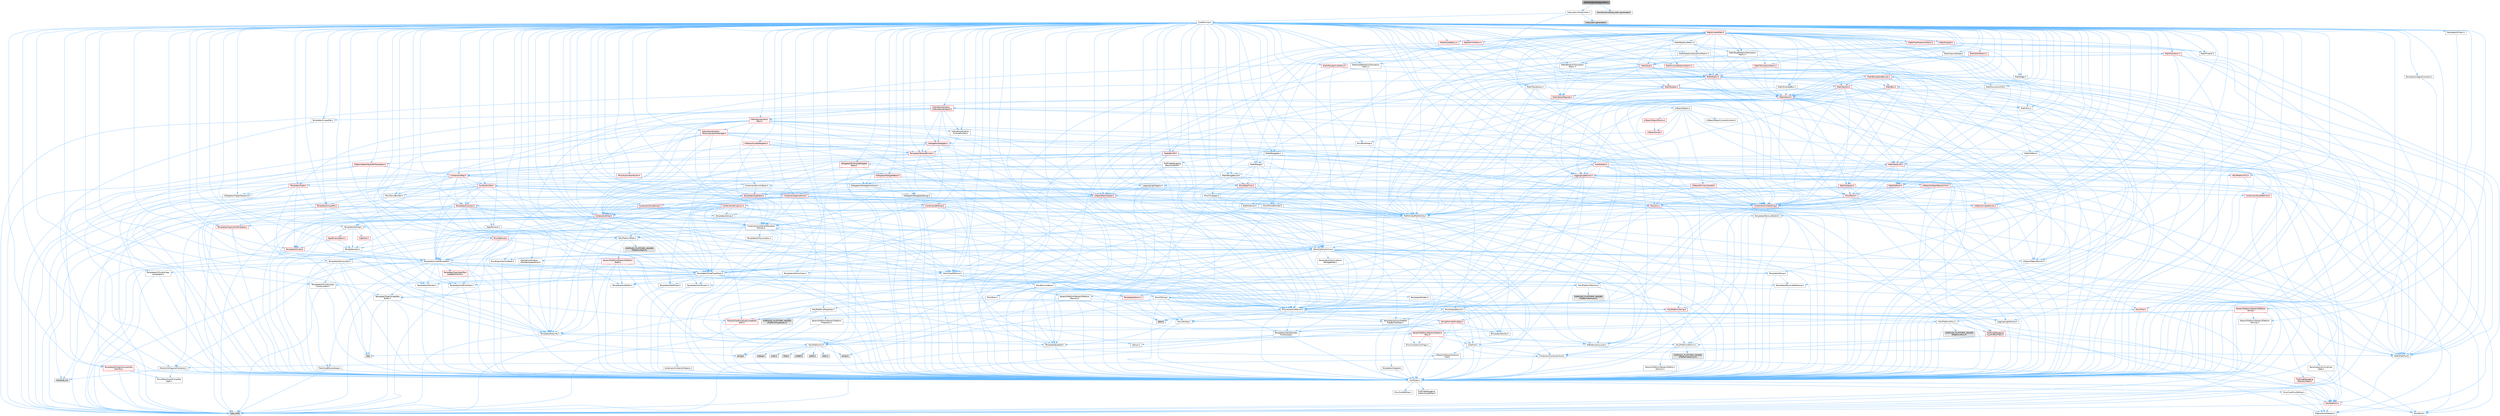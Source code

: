 digraph "GameInstanceSubsystem.h"
{
 // INTERACTIVE_SVG=YES
 // LATEX_PDF_SIZE
  bgcolor="transparent";
  edge [fontname=Helvetica,fontsize=10,labelfontname=Helvetica,labelfontsize=10];
  node [fontname=Helvetica,fontsize=10,shape=box,height=0.2,width=0.4];
  Node1 [id="Node000001",label="GameInstanceSubsystem.h",height=0.2,width=0.4,color="gray40", fillcolor="grey60", style="filled", fontcolor="black",tooltip=" "];
  Node1 -> Node2 [id="edge1_Node000001_Node000002",color="steelblue1",style="solid",tooltip=" "];
  Node2 [id="Node000002",label="Subsystems/Subsystem.h",height=0.2,width=0.4,color="grey40", fillcolor="white", style="filled",URL="$d2/d75/Subsystem_8h.html",tooltip=" "];
  Node2 -> Node3 [id="edge2_Node000002_Node000003",color="steelblue1",style="solid",tooltip=" "];
  Node3 [id="Node000003",label="CoreMinimal.h",height=0.2,width=0.4,color="grey40", fillcolor="white", style="filled",URL="$d7/d67/CoreMinimal_8h.html",tooltip=" "];
  Node3 -> Node4 [id="edge3_Node000003_Node000004",color="steelblue1",style="solid",tooltip=" "];
  Node4 [id="Node000004",label="CoreTypes.h",height=0.2,width=0.4,color="grey40", fillcolor="white", style="filled",URL="$dc/dec/CoreTypes_8h.html",tooltip=" "];
  Node4 -> Node5 [id="edge4_Node000004_Node000005",color="steelblue1",style="solid",tooltip=" "];
  Node5 [id="Node000005",label="HAL/Platform.h",height=0.2,width=0.4,color="red", fillcolor="#FFF0F0", style="filled",URL="$d9/dd0/Platform_8h.html",tooltip=" "];
  Node5 -> Node6 [id="edge5_Node000005_Node000006",color="steelblue1",style="solid",tooltip=" "];
  Node6 [id="Node000006",label="Misc/Build.h",height=0.2,width=0.4,color="grey40", fillcolor="white", style="filled",URL="$d3/dbb/Build_8h.html",tooltip=" "];
  Node5 -> Node8 [id="edge6_Node000005_Node000008",color="steelblue1",style="solid",tooltip=" "];
  Node8 [id="Node000008",label="type_traits",height=0.2,width=0.4,color="grey60", fillcolor="#E0E0E0", style="filled",tooltip=" "];
  Node5 -> Node9 [id="edge7_Node000005_Node000009",color="steelblue1",style="solid",tooltip=" "];
  Node9 [id="Node000009",label="PreprocessorHelpers.h",height=0.2,width=0.4,color="grey40", fillcolor="white", style="filled",URL="$db/ddb/PreprocessorHelpers_8h.html",tooltip=" "];
  Node4 -> Node15 [id="edge8_Node000004_Node000015",color="steelblue1",style="solid",tooltip=" "];
  Node15 [id="Node000015",label="ProfilingDebugging\l/UMemoryDefines.h",height=0.2,width=0.4,color="grey40", fillcolor="white", style="filled",URL="$d2/da2/UMemoryDefines_8h.html",tooltip=" "];
  Node4 -> Node16 [id="edge9_Node000004_Node000016",color="steelblue1",style="solid",tooltip=" "];
  Node16 [id="Node000016",label="Misc/CoreMiscDefines.h",height=0.2,width=0.4,color="grey40", fillcolor="white", style="filled",URL="$da/d38/CoreMiscDefines_8h.html",tooltip=" "];
  Node16 -> Node5 [id="edge10_Node000016_Node000005",color="steelblue1",style="solid",tooltip=" "];
  Node16 -> Node9 [id="edge11_Node000016_Node000009",color="steelblue1",style="solid",tooltip=" "];
  Node4 -> Node17 [id="edge12_Node000004_Node000017",color="steelblue1",style="solid",tooltip=" "];
  Node17 [id="Node000017",label="Misc/CoreDefines.h",height=0.2,width=0.4,color="grey40", fillcolor="white", style="filled",URL="$d3/dd2/CoreDefines_8h.html",tooltip=" "];
  Node3 -> Node18 [id="edge13_Node000003_Node000018",color="steelblue1",style="solid",tooltip=" "];
  Node18 [id="Node000018",label="CoreFwd.h",height=0.2,width=0.4,color="grey40", fillcolor="white", style="filled",URL="$d1/d1e/CoreFwd_8h.html",tooltip=" "];
  Node18 -> Node4 [id="edge14_Node000018_Node000004",color="steelblue1",style="solid",tooltip=" "];
  Node18 -> Node19 [id="edge15_Node000018_Node000019",color="steelblue1",style="solid",tooltip=" "];
  Node19 [id="Node000019",label="Containers/ContainersFwd.h",height=0.2,width=0.4,color="grey40", fillcolor="white", style="filled",URL="$d4/d0a/ContainersFwd_8h.html",tooltip=" "];
  Node19 -> Node5 [id="edge16_Node000019_Node000005",color="steelblue1",style="solid",tooltip=" "];
  Node19 -> Node4 [id="edge17_Node000019_Node000004",color="steelblue1",style="solid",tooltip=" "];
  Node19 -> Node20 [id="edge18_Node000019_Node000020",color="steelblue1",style="solid",tooltip=" "];
  Node20 [id="Node000020",label="Traits/IsContiguousContainer.h",height=0.2,width=0.4,color="grey40", fillcolor="white", style="filled",URL="$d5/d3c/IsContiguousContainer_8h.html",tooltip=" "];
  Node20 -> Node4 [id="edge19_Node000020_Node000004",color="steelblue1",style="solid",tooltip=" "];
  Node20 -> Node21 [id="edge20_Node000020_Node000021",color="steelblue1",style="solid",tooltip=" "];
  Node21 [id="Node000021",label="Misc/StaticAssertComplete\lType.h",height=0.2,width=0.4,color="grey40", fillcolor="white", style="filled",URL="$d5/d4e/StaticAssertCompleteType_8h.html",tooltip=" "];
  Node20 -> Node22 [id="edge21_Node000020_Node000022",color="steelblue1",style="solid",tooltip=" "];
  Node22 [id="Node000022",label="initializer_list",height=0.2,width=0.4,color="grey60", fillcolor="#E0E0E0", style="filled",tooltip=" "];
  Node18 -> Node23 [id="edge22_Node000018_Node000023",color="steelblue1",style="solid",tooltip=" "];
  Node23 [id="Node000023",label="Math/MathFwd.h",height=0.2,width=0.4,color="grey40", fillcolor="white", style="filled",URL="$d2/d10/MathFwd_8h.html",tooltip=" "];
  Node23 -> Node5 [id="edge23_Node000023_Node000005",color="steelblue1",style="solid",tooltip=" "];
  Node18 -> Node24 [id="edge24_Node000018_Node000024",color="steelblue1",style="solid",tooltip=" "];
  Node24 [id="Node000024",label="UObject/UObjectHierarchy\lFwd.h",height=0.2,width=0.4,color="grey40", fillcolor="white", style="filled",URL="$d3/d13/UObjectHierarchyFwd_8h.html",tooltip=" "];
  Node3 -> Node24 [id="edge25_Node000003_Node000024",color="steelblue1",style="solid",tooltip=" "];
  Node3 -> Node19 [id="edge26_Node000003_Node000019",color="steelblue1",style="solid",tooltip=" "];
  Node3 -> Node25 [id="edge27_Node000003_Node000025",color="steelblue1",style="solid",tooltip=" "];
  Node25 [id="Node000025",label="Misc/VarArgs.h",height=0.2,width=0.4,color="grey40", fillcolor="white", style="filled",URL="$d5/d6f/VarArgs_8h.html",tooltip=" "];
  Node25 -> Node4 [id="edge28_Node000025_Node000004",color="steelblue1",style="solid",tooltip=" "];
  Node3 -> Node26 [id="edge29_Node000003_Node000026",color="steelblue1",style="solid",tooltip=" "];
  Node26 [id="Node000026",label="Logging/LogVerbosity.h",height=0.2,width=0.4,color="grey40", fillcolor="white", style="filled",URL="$d2/d8f/LogVerbosity_8h.html",tooltip=" "];
  Node26 -> Node4 [id="edge30_Node000026_Node000004",color="steelblue1",style="solid",tooltip=" "];
  Node3 -> Node27 [id="edge31_Node000003_Node000027",color="steelblue1",style="solid",tooltip=" "];
  Node27 [id="Node000027",label="Misc/OutputDevice.h",height=0.2,width=0.4,color="grey40", fillcolor="white", style="filled",URL="$d7/d32/OutputDevice_8h.html",tooltip=" "];
  Node27 -> Node18 [id="edge32_Node000027_Node000018",color="steelblue1",style="solid",tooltip=" "];
  Node27 -> Node4 [id="edge33_Node000027_Node000004",color="steelblue1",style="solid",tooltip=" "];
  Node27 -> Node26 [id="edge34_Node000027_Node000026",color="steelblue1",style="solid",tooltip=" "];
  Node27 -> Node25 [id="edge35_Node000027_Node000025",color="steelblue1",style="solid",tooltip=" "];
  Node27 -> Node28 [id="edge36_Node000027_Node000028",color="steelblue1",style="solid",tooltip=" "];
  Node28 [id="Node000028",label="Templates/IsArrayOrRefOf\lTypeByPredicate.h",height=0.2,width=0.4,color="grey40", fillcolor="white", style="filled",URL="$d6/da1/IsArrayOrRefOfTypeByPredicate_8h.html",tooltip=" "];
  Node28 -> Node4 [id="edge37_Node000028_Node000004",color="steelblue1",style="solid",tooltip=" "];
  Node27 -> Node29 [id="edge38_Node000027_Node000029",color="steelblue1",style="solid",tooltip=" "];
  Node29 [id="Node000029",label="Templates/IsValidVariadic\lFunctionArg.h",height=0.2,width=0.4,color="grey40", fillcolor="white", style="filled",URL="$d0/dc8/IsValidVariadicFunctionArg_8h.html",tooltip=" "];
  Node29 -> Node4 [id="edge39_Node000029_Node000004",color="steelblue1",style="solid",tooltip=" "];
  Node29 -> Node30 [id="edge40_Node000029_Node000030",color="steelblue1",style="solid",tooltip=" "];
  Node30 [id="Node000030",label="IsEnum.h",height=0.2,width=0.4,color="grey40", fillcolor="white", style="filled",URL="$d4/de5/IsEnum_8h.html",tooltip=" "];
  Node29 -> Node8 [id="edge41_Node000029_Node000008",color="steelblue1",style="solid",tooltip=" "];
  Node27 -> Node31 [id="edge42_Node000027_Node000031",color="steelblue1",style="solid",tooltip=" "];
  Node31 [id="Node000031",label="Traits/IsCharEncodingCompatible\lWith.h",height=0.2,width=0.4,color="red", fillcolor="#FFF0F0", style="filled",URL="$df/dd1/IsCharEncodingCompatibleWith_8h.html",tooltip=" "];
  Node31 -> Node8 [id="edge43_Node000031_Node000008",color="steelblue1",style="solid",tooltip=" "];
  Node3 -> Node33 [id="edge44_Node000003_Node000033",color="steelblue1",style="solid",tooltip=" "];
  Node33 [id="Node000033",label="HAL/PlatformCrt.h",height=0.2,width=0.4,color="grey40", fillcolor="white", style="filled",URL="$d8/d75/PlatformCrt_8h.html",tooltip=" "];
  Node33 -> Node34 [id="edge45_Node000033_Node000034",color="steelblue1",style="solid",tooltip=" "];
  Node34 [id="Node000034",label="new",height=0.2,width=0.4,color="grey60", fillcolor="#E0E0E0", style="filled",tooltip=" "];
  Node33 -> Node35 [id="edge46_Node000033_Node000035",color="steelblue1",style="solid",tooltip=" "];
  Node35 [id="Node000035",label="wchar.h",height=0.2,width=0.4,color="grey60", fillcolor="#E0E0E0", style="filled",tooltip=" "];
  Node33 -> Node36 [id="edge47_Node000033_Node000036",color="steelblue1",style="solid",tooltip=" "];
  Node36 [id="Node000036",label="stddef.h",height=0.2,width=0.4,color="grey60", fillcolor="#E0E0E0", style="filled",tooltip=" "];
  Node33 -> Node37 [id="edge48_Node000033_Node000037",color="steelblue1",style="solid",tooltip=" "];
  Node37 [id="Node000037",label="stdlib.h",height=0.2,width=0.4,color="grey60", fillcolor="#E0E0E0", style="filled",tooltip=" "];
  Node33 -> Node38 [id="edge49_Node000033_Node000038",color="steelblue1",style="solid",tooltip=" "];
  Node38 [id="Node000038",label="stdio.h",height=0.2,width=0.4,color="grey60", fillcolor="#E0E0E0", style="filled",tooltip=" "];
  Node33 -> Node39 [id="edge50_Node000033_Node000039",color="steelblue1",style="solid",tooltip=" "];
  Node39 [id="Node000039",label="stdarg.h",height=0.2,width=0.4,color="grey60", fillcolor="#E0E0E0", style="filled",tooltip=" "];
  Node33 -> Node40 [id="edge51_Node000033_Node000040",color="steelblue1",style="solid",tooltip=" "];
  Node40 [id="Node000040",label="math.h",height=0.2,width=0.4,color="grey60", fillcolor="#E0E0E0", style="filled",tooltip=" "];
  Node33 -> Node41 [id="edge52_Node000033_Node000041",color="steelblue1",style="solid",tooltip=" "];
  Node41 [id="Node000041",label="float.h",height=0.2,width=0.4,color="grey60", fillcolor="#E0E0E0", style="filled",tooltip=" "];
  Node33 -> Node42 [id="edge53_Node000033_Node000042",color="steelblue1",style="solid",tooltip=" "];
  Node42 [id="Node000042",label="string.h",height=0.2,width=0.4,color="grey60", fillcolor="#E0E0E0", style="filled",tooltip=" "];
  Node3 -> Node43 [id="edge54_Node000003_Node000043",color="steelblue1",style="solid",tooltip=" "];
  Node43 [id="Node000043",label="HAL/PlatformMisc.h",height=0.2,width=0.4,color="grey40", fillcolor="white", style="filled",URL="$d0/df5/PlatformMisc_8h.html",tooltip=" "];
  Node43 -> Node4 [id="edge55_Node000043_Node000004",color="steelblue1",style="solid",tooltip=" "];
  Node43 -> Node44 [id="edge56_Node000043_Node000044",color="steelblue1",style="solid",tooltip=" "];
  Node44 [id="Node000044",label="GenericPlatform/GenericPlatform\lMisc.h",height=0.2,width=0.4,color="red", fillcolor="#FFF0F0", style="filled",URL="$db/d9a/GenericPlatformMisc_8h.html",tooltip=" "];
  Node44 -> Node18 [id="edge57_Node000044_Node000018",color="steelblue1",style="solid",tooltip=" "];
  Node44 -> Node4 [id="edge58_Node000044_Node000004",color="steelblue1",style="solid",tooltip=" "];
  Node44 -> Node33 [id="edge59_Node000044_Node000033",color="steelblue1",style="solid",tooltip=" "];
  Node44 -> Node48 [id="edge60_Node000044_Node000048",color="steelblue1",style="solid",tooltip=" "];
  Node48 [id="Node000048",label="Math/NumericLimits.h",height=0.2,width=0.4,color="grey40", fillcolor="white", style="filled",URL="$df/d1b/NumericLimits_8h.html",tooltip=" "];
  Node48 -> Node4 [id="edge61_Node000048_Node000004",color="steelblue1",style="solid",tooltip=" "];
  Node44 -> Node49 [id="edge62_Node000044_Node000049",color="steelblue1",style="solid",tooltip=" "];
  Node49 [id="Node000049",label="Misc/CompressionFlags.h",height=0.2,width=0.4,color="grey40", fillcolor="white", style="filled",URL="$d9/d76/CompressionFlags_8h.html",tooltip=" "];
  Node43 -> Node53 [id="edge63_Node000043_Node000053",color="steelblue1",style="solid",tooltip=" "];
  Node53 [id="Node000053",label="COMPILED_PLATFORM_HEADER\l(PlatformMisc.h)",height=0.2,width=0.4,color="grey60", fillcolor="#E0E0E0", style="filled",tooltip=" "];
  Node43 -> Node54 [id="edge64_Node000043_Node000054",color="steelblue1",style="solid",tooltip=" "];
  Node54 [id="Node000054",label="ProfilingDebugging\l/CpuProfilerTrace.h",height=0.2,width=0.4,color="red", fillcolor="#FFF0F0", style="filled",URL="$da/dcb/CpuProfilerTrace_8h.html",tooltip=" "];
  Node54 -> Node4 [id="edge65_Node000054_Node000004",color="steelblue1",style="solid",tooltip=" "];
  Node54 -> Node19 [id="edge66_Node000054_Node000019",color="steelblue1",style="solid",tooltip=" "];
  Node54 -> Node55 [id="edge67_Node000054_Node000055",color="steelblue1",style="solid",tooltip=" "];
  Node55 [id="Node000055",label="HAL/PlatformAtomics.h",height=0.2,width=0.4,color="grey40", fillcolor="white", style="filled",URL="$d3/d36/PlatformAtomics_8h.html",tooltip=" "];
  Node55 -> Node4 [id="edge68_Node000055_Node000004",color="steelblue1",style="solid",tooltip=" "];
  Node55 -> Node56 [id="edge69_Node000055_Node000056",color="steelblue1",style="solid",tooltip=" "];
  Node56 [id="Node000056",label="GenericPlatform/GenericPlatform\lAtomics.h",height=0.2,width=0.4,color="grey40", fillcolor="white", style="filled",URL="$da/d72/GenericPlatformAtomics_8h.html",tooltip=" "];
  Node56 -> Node4 [id="edge70_Node000056_Node000004",color="steelblue1",style="solid",tooltip=" "];
  Node55 -> Node57 [id="edge71_Node000055_Node000057",color="steelblue1",style="solid",tooltip=" "];
  Node57 [id="Node000057",label="COMPILED_PLATFORM_HEADER\l(PlatformAtomics.h)",height=0.2,width=0.4,color="grey60", fillcolor="#E0E0E0", style="filled",tooltip=" "];
  Node54 -> Node9 [id="edge72_Node000054_Node000009",color="steelblue1",style="solid",tooltip=" "];
  Node54 -> Node6 [id="edge73_Node000054_Node000006",color="steelblue1",style="solid",tooltip=" "];
  Node3 -> Node62 [id="edge74_Node000003_Node000062",color="steelblue1",style="solid",tooltip=" "];
  Node62 [id="Node000062",label="Misc/AssertionMacros.h",height=0.2,width=0.4,color="grey40", fillcolor="white", style="filled",URL="$d0/dfa/AssertionMacros_8h.html",tooltip=" "];
  Node62 -> Node4 [id="edge75_Node000062_Node000004",color="steelblue1",style="solid",tooltip=" "];
  Node62 -> Node5 [id="edge76_Node000062_Node000005",color="steelblue1",style="solid",tooltip=" "];
  Node62 -> Node43 [id="edge77_Node000062_Node000043",color="steelblue1",style="solid",tooltip=" "];
  Node62 -> Node9 [id="edge78_Node000062_Node000009",color="steelblue1",style="solid",tooltip=" "];
  Node62 -> Node63 [id="edge79_Node000062_Node000063",color="steelblue1",style="solid",tooltip=" "];
  Node63 [id="Node000063",label="Templates/EnableIf.h",height=0.2,width=0.4,color="grey40", fillcolor="white", style="filled",URL="$d7/d60/EnableIf_8h.html",tooltip=" "];
  Node63 -> Node4 [id="edge80_Node000063_Node000004",color="steelblue1",style="solid",tooltip=" "];
  Node62 -> Node28 [id="edge81_Node000062_Node000028",color="steelblue1",style="solid",tooltip=" "];
  Node62 -> Node29 [id="edge82_Node000062_Node000029",color="steelblue1",style="solid",tooltip=" "];
  Node62 -> Node31 [id="edge83_Node000062_Node000031",color="steelblue1",style="solid",tooltip=" "];
  Node62 -> Node25 [id="edge84_Node000062_Node000025",color="steelblue1",style="solid",tooltip=" "];
  Node62 -> Node64 [id="edge85_Node000062_Node000064",color="steelblue1",style="solid",tooltip=" "];
  Node64 [id="Node000064",label="String/FormatStringSan.h",height=0.2,width=0.4,color="red", fillcolor="#FFF0F0", style="filled",URL="$d3/d8b/FormatStringSan_8h.html",tooltip=" "];
  Node64 -> Node8 [id="edge86_Node000064_Node000008",color="steelblue1",style="solid",tooltip=" "];
  Node64 -> Node4 [id="edge87_Node000064_Node000004",color="steelblue1",style="solid",tooltip=" "];
  Node64 -> Node65 [id="edge88_Node000064_Node000065",color="steelblue1",style="solid",tooltip=" "];
  Node65 [id="Node000065",label="Templates/Requires.h",height=0.2,width=0.4,color="grey40", fillcolor="white", style="filled",URL="$dc/d96/Requires_8h.html",tooltip=" "];
  Node65 -> Node63 [id="edge89_Node000065_Node000063",color="steelblue1",style="solid",tooltip=" "];
  Node65 -> Node8 [id="edge90_Node000065_Node000008",color="steelblue1",style="solid",tooltip=" "];
  Node64 -> Node66 [id="edge91_Node000064_Node000066",color="steelblue1",style="solid",tooltip=" "];
  Node66 [id="Node000066",label="Templates/Identity.h",height=0.2,width=0.4,color="grey40", fillcolor="white", style="filled",URL="$d0/dd5/Identity_8h.html",tooltip=" "];
  Node64 -> Node29 [id="edge92_Node000064_Node000029",color="steelblue1",style="solid",tooltip=" "];
  Node64 -> Node19 [id="edge93_Node000064_Node000019",color="steelblue1",style="solid",tooltip=" "];
  Node62 -> Node70 [id="edge94_Node000062_Node000070",color="steelblue1",style="solid",tooltip=" "];
  Node70 [id="Node000070",label="atomic",height=0.2,width=0.4,color="grey60", fillcolor="#E0E0E0", style="filled",tooltip=" "];
  Node3 -> Node71 [id="edge95_Node000003_Node000071",color="steelblue1",style="solid",tooltip=" "];
  Node71 [id="Node000071",label="Templates/IsPointer.h",height=0.2,width=0.4,color="grey40", fillcolor="white", style="filled",URL="$d7/d05/IsPointer_8h.html",tooltip=" "];
  Node71 -> Node4 [id="edge96_Node000071_Node000004",color="steelblue1",style="solid",tooltip=" "];
  Node3 -> Node72 [id="edge97_Node000003_Node000072",color="steelblue1",style="solid",tooltip=" "];
  Node72 [id="Node000072",label="HAL/PlatformMemory.h",height=0.2,width=0.4,color="grey40", fillcolor="white", style="filled",URL="$de/d68/PlatformMemory_8h.html",tooltip=" "];
  Node72 -> Node4 [id="edge98_Node000072_Node000004",color="steelblue1",style="solid",tooltip=" "];
  Node72 -> Node73 [id="edge99_Node000072_Node000073",color="steelblue1",style="solid",tooltip=" "];
  Node73 [id="Node000073",label="GenericPlatform/GenericPlatform\lMemory.h",height=0.2,width=0.4,color="grey40", fillcolor="white", style="filled",URL="$dd/d22/GenericPlatformMemory_8h.html",tooltip=" "];
  Node73 -> Node18 [id="edge100_Node000073_Node000018",color="steelblue1",style="solid",tooltip=" "];
  Node73 -> Node4 [id="edge101_Node000073_Node000004",color="steelblue1",style="solid",tooltip=" "];
  Node73 -> Node74 [id="edge102_Node000073_Node000074",color="steelblue1",style="solid",tooltip=" "];
  Node74 [id="Node000074",label="HAL/PlatformString.h",height=0.2,width=0.4,color="red", fillcolor="#FFF0F0", style="filled",URL="$db/db5/PlatformString_8h.html",tooltip=" "];
  Node74 -> Node4 [id="edge103_Node000074_Node000004",color="steelblue1",style="solid",tooltip=" "];
  Node73 -> Node42 [id="edge104_Node000073_Node000042",color="steelblue1",style="solid",tooltip=" "];
  Node73 -> Node35 [id="edge105_Node000073_Node000035",color="steelblue1",style="solid",tooltip=" "];
  Node72 -> Node76 [id="edge106_Node000072_Node000076",color="steelblue1",style="solid",tooltip=" "];
  Node76 [id="Node000076",label="COMPILED_PLATFORM_HEADER\l(PlatformMemory.h)",height=0.2,width=0.4,color="grey60", fillcolor="#E0E0E0", style="filled",tooltip=" "];
  Node3 -> Node55 [id="edge107_Node000003_Node000055",color="steelblue1",style="solid",tooltip=" "];
  Node3 -> Node77 [id="edge108_Node000003_Node000077",color="steelblue1",style="solid",tooltip=" "];
  Node77 [id="Node000077",label="Misc/Exec.h",height=0.2,width=0.4,color="grey40", fillcolor="white", style="filled",URL="$de/ddb/Exec_8h.html",tooltip=" "];
  Node77 -> Node4 [id="edge109_Node000077_Node000004",color="steelblue1",style="solid",tooltip=" "];
  Node77 -> Node62 [id="edge110_Node000077_Node000062",color="steelblue1",style="solid",tooltip=" "];
  Node3 -> Node78 [id="edge111_Node000003_Node000078",color="steelblue1",style="solid",tooltip=" "];
  Node78 [id="Node000078",label="HAL/MemoryBase.h",height=0.2,width=0.4,color="grey40", fillcolor="white", style="filled",URL="$d6/d9f/MemoryBase_8h.html",tooltip=" "];
  Node78 -> Node4 [id="edge112_Node000078_Node000004",color="steelblue1",style="solid",tooltip=" "];
  Node78 -> Node55 [id="edge113_Node000078_Node000055",color="steelblue1",style="solid",tooltip=" "];
  Node78 -> Node33 [id="edge114_Node000078_Node000033",color="steelblue1",style="solid",tooltip=" "];
  Node78 -> Node77 [id="edge115_Node000078_Node000077",color="steelblue1",style="solid",tooltip=" "];
  Node78 -> Node27 [id="edge116_Node000078_Node000027",color="steelblue1",style="solid",tooltip=" "];
  Node78 -> Node79 [id="edge117_Node000078_Node000079",color="steelblue1",style="solid",tooltip=" "];
  Node79 [id="Node000079",label="Templates/Atomic.h",height=0.2,width=0.4,color="red", fillcolor="#FFF0F0", style="filled",URL="$d3/d91/Atomic_8h.html",tooltip=" "];
  Node79 -> Node70 [id="edge118_Node000079_Node000070",color="steelblue1",style="solid",tooltip=" "];
  Node3 -> Node88 [id="edge119_Node000003_Node000088",color="steelblue1",style="solid",tooltip=" "];
  Node88 [id="Node000088",label="HAL/UnrealMemory.h",height=0.2,width=0.4,color="grey40", fillcolor="white", style="filled",URL="$d9/d96/UnrealMemory_8h.html",tooltip=" "];
  Node88 -> Node4 [id="edge120_Node000088_Node000004",color="steelblue1",style="solid",tooltip=" "];
  Node88 -> Node73 [id="edge121_Node000088_Node000073",color="steelblue1",style="solid",tooltip=" "];
  Node88 -> Node78 [id="edge122_Node000088_Node000078",color="steelblue1",style="solid",tooltip=" "];
  Node88 -> Node72 [id="edge123_Node000088_Node000072",color="steelblue1",style="solid",tooltip=" "];
  Node88 -> Node89 [id="edge124_Node000088_Node000089",color="steelblue1",style="solid",tooltip=" "];
  Node89 [id="Node000089",label="ProfilingDebugging\l/MemoryTrace.h",height=0.2,width=0.4,color="red", fillcolor="#FFF0F0", style="filled",URL="$da/dd7/MemoryTrace_8h.html",tooltip=" "];
  Node89 -> Node5 [id="edge125_Node000089_Node000005",color="steelblue1",style="solid",tooltip=" "];
  Node88 -> Node71 [id="edge126_Node000088_Node000071",color="steelblue1",style="solid",tooltip=" "];
  Node3 -> Node90 [id="edge127_Node000003_Node000090",color="steelblue1",style="solid",tooltip=" "];
  Node90 [id="Node000090",label="Templates/IsArithmetic.h",height=0.2,width=0.4,color="grey40", fillcolor="white", style="filled",URL="$d2/d5d/IsArithmetic_8h.html",tooltip=" "];
  Node90 -> Node4 [id="edge128_Node000090_Node000004",color="steelblue1",style="solid",tooltip=" "];
  Node3 -> Node84 [id="edge129_Node000003_Node000084",color="steelblue1",style="solid",tooltip=" "];
  Node84 [id="Node000084",label="Templates/AndOrNot.h",height=0.2,width=0.4,color="grey40", fillcolor="white", style="filled",URL="$db/d0a/AndOrNot_8h.html",tooltip=" "];
  Node84 -> Node4 [id="edge130_Node000084_Node000004",color="steelblue1",style="solid",tooltip=" "];
  Node3 -> Node91 [id="edge131_Node000003_Node000091",color="steelblue1",style="solid",tooltip=" "];
  Node91 [id="Node000091",label="Templates/IsPODType.h",height=0.2,width=0.4,color="grey40", fillcolor="white", style="filled",URL="$d7/db1/IsPODType_8h.html",tooltip=" "];
  Node91 -> Node4 [id="edge132_Node000091_Node000004",color="steelblue1",style="solid",tooltip=" "];
  Node3 -> Node92 [id="edge133_Node000003_Node000092",color="steelblue1",style="solid",tooltip=" "];
  Node92 [id="Node000092",label="Templates/IsUECoreType.h",height=0.2,width=0.4,color="grey40", fillcolor="white", style="filled",URL="$d1/db8/IsUECoreType_8h.html",tooltip=" "];
  Node92 -> Node4 [id="edge134_Node000092_Node000004",color="steelblue1",style="solid",tooltip=" "];
  Node92 -> Node8 [id="edge135_Node000092_Node000008",color="steelblue1",style="solid",tooltip=" "];
  Node3 -> Node85 [id="edge136_Node000003_Node000085",color="steelblue1",style="solid",tooltip=" "];
  Node85 [id="Node000085",label="Templates/IsTriviallyCopy\lConstructible.h",height=0.2,width=0.4,color="grey40", fillcolor="white", style="filled",URL="$d3/d78/IsTriviallyCopyConstructible_8h.html",tooltip=" "];
  Node85 -> Node4 [id="edge137_Node000085_Node000004",color="steelblue1",style="solid",tooltip=" "];
  Node85 -> Node8 [id="edge138_Node000085_Node000008",color="steelblue1",style="solid",tooltip=" "];
  Node3 -> Node93 [id="edge139_Node000003_Node000093",color="steelblue1",style="solid",tooltip=" "];
  Node93 [id="Node000093",label="Templates/UnrealTypeTraits.h",height=0.2,width=0.4,color="grey40", fillcolor="white", style="filled",URL="$d2/d2d/UnrealTypeTraits_8h.html",tooltip=" "];
  Node93 -> Node4 [id="edge140_Node000093_Node000004",color="steelblue1",style="solid",tooltip=" "];
  Node93 -> Node71 [id="edge141_Node000093_Node000071",color="steelblue1",style="solid",tooltip=" "];
  Node93 -> Node62 [id="edge142_Node000093_Node000062",color="steelblue1",style="solid",tooltip=" "];
  Node93 -> Node84 [id="edge143_Node000093_Node000084",color="steelblue1",style="solid",tooltip=" "];
  Node93 -> Node63 [id="edge144_Node000093_Node000063",color="steelblue1",style="solid",tooltip=" "];
  Node93 -> Node90 [id="edge145_Node000093_Node000090",color="steelblue1",style="solid",tooltip=" "];
  Node93 -> Node30 [id="edge146_Node000093_Node000030",color="steelblue1",style="solid",tooltip=" "];
  Node93 -> Node94 [id="edge147_Node000093_Node000094",color="steelblue1",style="solid",tooltip=" "];
  Node94 [id="Node000094",label="Templates/Models.h",height=0.2,width=0.4,color="grey40", fillcolor="white", style="filled",URL="$d3/d0c/Models_8h.html",tooltip=" "];
  Node94 -> Node66 [id="edge148_Node000094_Node000066",color="steelblue1",style="solid",tooltip=" "];
  Node93 -> Node91 [id="edge149_Node000093_Node000091",color="steelblue1",style="solid",tooltip=" "];
  Node93 -> Node92 [id="edge150_Node000093_Node000092",color="steelblue1",style="solid",tooltip=" "];
  Node93 -> Node85 [id="edge151_Node000093_Node000085",color="steelblue1",style="solid",tooltip=" "];
  Node3 -> Node63 [id="edge152_Node000003_Node000063",color="steelblue1",style="solid",tooltip=" "];
  Node3 -> Node95 [id="edge153_Node000003_Node000095",color="steelblue1",style="solid",tooltip=" "];
  Node95 [id="Node000095",label="Templates/RemoveReference.h",height=0.2,width=0.4,color="grey40", fillcolor="white", style="filled",URL="$da/dbe/RemoveReference_8h.html",tooltip=" "];
  Node95 -> Node4 [id="edge154_Node000095_Node000004",color="steelblue1",style="solid",tooltip=" "];
  Node3 -> Node96 [id="edge155_Node000003_Node000096",color="steelblue1",style="solid",tooltip=" "];
  Node96 [id="Node000096",label="Templates/IntegralConstant.h",height=0.2,width=0.4,color="grey40", fillcolor="white", style="filled",URL="$db/d1b/IntegralConstant_8h.html",tooltip=" "];
  Node96 -> Node4 [id="edge156_Node000096_Node000004",color="steelblue1",style="solid",tooltip=" "];
  Node3 -> Node97 [id="edge157_Node000003_Node000097",color="steelblue1",style="solid",tooltip=" "];
  Node97 [id="Node000097",label="Templates/IsClass.h",height=0.2,width=0.4,color="grey40", fillcolor="white", style="filled",URL="$db/dcb/IsClass_8h.html",tooltip=" "];
  Node97 -> Node4 [id="edge158_Node000097_Node000004",color="steelblue1",style="solid",tooltip=" "];
  Node3 -> Node98 [id="edge159_Node000003_Node000098",color="steelblue1",style="solid",tooltip=" "];
  Node98 [id="Node000098",label="Templates/TypeCompatible\lBytes.h",height=0.2,width=0.4,color="grey40", fillcolor="white", style="filled",URL="$df/d0a/TypeCompatibleBytes_8h.html",tooltip=" "];
  Node98 -> Node4 [id="edge160_Node000098_Node000004",color="steelblue1",style="solid",tooltip=" "];
  Node98 -> Node42 [id="edge161_Node000098_Node000042",color="steelblue1",style="solid",tooltip=" "];
  Node98 -> Node34 [id="edge162_Node000098_Node000034",color="steelblue1",style="solid",tooltip=" "];
  Node98 -> Node8 [id="edge163_Node000098_Node000008",color="steelblue1",style="solid",tooltip=" "];
  Node3 -> Node20 [id="edge164_Node000003_Node000020",color="steelblue1",style="solid",tooltip=" "];
  Node3 -> Node99 [id="edge165_Node000003_Node000099",color="steelblue1",style="solid",tooltip=" "];
  Node99 [id="Node000099",label="Templates/UnrealTemplate.h",height=0.2,width=0.4,color="grey40", fillcolor="white", style="filled",URL="$d4/d24/UnrealTemplate_8h.html",tooltip=" "];
  Node99 -> Node4 [id="edge166_Node000099_Node000004",color="steelblue1",style="solid",tooltip=" "];
  Node99 -> Node71 [id="edge167_Node000099_Node000071",color="steelblue1",style="solid",tooltip=" "];
  Node99 -> Node88 [id="edge168_Node000099_Node000088",color="steelblue1",style="solid",tooltip=" "];
  Node99 -> Node100 [id="edge169_Node000099_Node000100",color="steelblue1",style="solid",tooltip=" "];
  Node100 [id="Node000100",label="Templates/CopyQualifiers\lAndRefsFromTo.h",height=0.2,width=0.4,color="red", fillcolor="#FFF0F0", style="filled",URL="$d3/db3/CopyQualifiersAndRefsFromTo_8h.html",tooltip=" "];
  Node99 -> Node93 [id="edge170_Node000099_Node000093",color="steelblue1",style="solid",tooltip=" "];
  Node99 -> Node95 [id="edge171_Node000099_Node000095",color="steelblue1",style="solid",tooltip=" "];
  Node99 -> Node65 [id="edge172_Node000099_Node000065",color="steelblue1",style="solid",tooltip=" "];
  Node99 -> Node98 [id="edge173_Node000099_Node000098",color="steelblue1",style="solid",tooltip=" "];
  Node99 -> Node66 [id="edge174_Node000099_Node000066",color="steelblue1",style="solid",tooltip=" "];
  Node99 -> Node20 [id="edge175_Node000099_Node000020",color="steelblue1",style="solid",tooltip=" "];
  Node99 -> Node102 [id="edge176_Node000099_Node000102",color="steelblue1",style="solid",tooltip=" "];
  Node102 [id="Node000102",label="Traits/UseBitwiseSwap.h",height=0.2,width=0.4,color="grey40", fillcolor="white", style="filled",URL="$db/df3/UseBitwiseSwap_8h.html",tooltip=" "];
  Node102 -> Node4 [id="edge177_Node000102_Node000004",color="steelblue1",style="solid",tooltip=" "];
  Node102 -> Node8 [id="edge178_Node000102_Node000008",color="steelblue1",style="solid",tooltip=" "];
  Node99 -> Node8 [id="edge179_Node000099_Node000008",color="steelblue1",style="solid",tooltip=" "];
  Node3 -> Node48 [id="edge180_Node000003_Node000048",color="steelblue1",style="solid",tooltip=" "];
  Node3 -> Node103 [id="edge181_Node000003_Node000103",color="steelblue1",style="solid",tooltip=" "];
  Node103 [id="Node000103",label="HAL/PlatformMath.h",height=0.2,width=0.4,color="grey40", fillcolor="white", style="filled",URL="$dc/d53/PlatformMath_8h.html",tooltip=" "];
  Node103 -> Node4 [id="edge182_Node000103_Node000004",color="steelblue1",style="solid",tooltip=" "];
  Node103 -> Node104 [id="edge183_Node000103_Node000104",color="steelblue1",style="solid",tooltip=" "];
  Node104 [id="Node000104",label="GenericPlatform/GenericPlatform\lMath.h",height=0.2,width=0.4,color="red", fillcolor="#FFF0F0", style="filled",URL="$d5/d79/GenericPlatformMath_8h.html",tooltip=" "];
  Node104 -> Node4 [id="edge184_Node000104_Node000004",color="steelblue1",style="solid",tooltip=" "];
  Node104 -> Node19 [id="edge185_Node000104_Node000019",color="steelblue1",style="solid",tooltip=" "];
  Node104 -> Node33 [id="edge186_Node000104_Node000033",color="steelblue1",style="solid",tooltip=" "];
  Node104 -> Node84 [id="edge187_Node000104_Node000084",color="steelblue1",style="solid",tooltip=" "];
  Node104 -> Node105 [id="edge188_Node000104_Node000105",color="steelblue1",style="solid",tooltip=" "];
  Node105 [id="Node000105",label="Templates/Decay.h",height=0.2,width=0.4,color="grey40", fillcolor="white", style="filled",URL="$dd/d0f/Decay_8h.html",tooltip=" "];
  Node105 -> Node4 [id="edge189_Node000105_Node000004",color="steelblue1",style="solid",tooltip=" "];
  Node105 -> Node95 [id="edge190_Node000105_Node000095",color="steelblue1",style="solid",tooltip=" "];
  Node105 -> Node8 [id="edge191_Node000105_Node000008",color="steelblue1",style="solid",tooltip=" "];
  Node104 -> Node93 [id="edge192_Node000104_Node000093",color="steelblue1",style="solid",tooltip=" "];
  Node104 -> Node65 [id="edge193_Node000104_Node000065",color="steelblue1",style="solid",tooltip=" "];
  Node104 -> Node98 [id="edge194_Node000104_Node000098",color="steelblue1",style="solid",tooltip=" "];
  Node104 -> Node8 [id="edge195_Node000104_Node000008",color="steelblue1",style="solid",tooltip=" "];
  Node103 -> Node110 [id="edge196_Node000103_Node000110",color="steelblue1",style="solid",tooltip=" "];
  Node110 [id="Node000110",label="COMPILED_PLATFORM_HEADER\l(PlatformMath.h)",height=0.2,width=0.4,color="grey60", fillcolor="#E0E0E0", style="filled",tooltip=" "];
  Node3 -> Node86 [id="edge197_Node000003_Node000086",color="steelblue1",style="solid",tooltip=" "];
  Node86 [id="Node000086",label="Templates/IsTriviallyCopy\lAssignable.h",height=0.2,width=0.4,color="grey40", fillcolor="white", style="filled",URL="$d2/df2/IsTriviallyCopyAssignable_8h.html",tooltip=" "];
  Node86 -> Node4 [id="edge198_Node000086_Node000004",color="steelblue1",style="solid",tooltip=" "];
  Node86 -> Node8 [id="edge199_Node000086_Node000008",color="steelblue1",style="solid",tooltip=" "];
  Node3 -> Node111 [id="edge200_Node000003_Node000111",color="steelblue1",style="solid",tooltip=" "];
  Node111 [id="Node000111",label="Templates/MemoryOps.h",height=0.2,width=0.4,color="grey40", fillcolor="white", style="filled",URL="$db/dea/MemoryOps_8h.html",tooltip=" "];
  Node111 -> Node4 [id="edge201_Node000111_Node000004",color="steelblue1",style="solid",tooltip=" "];
  Node111 -> Node88 [id="edge202_Node000111_Node000088",color="steelblue1",style="solid",tooltip=" "];
  Node111 -> Node86 [id="edge203_Node000111_Node000086",color="steelblue1",style="solid",tooltip=" "];
  Node111 -> Node85 [id="edge204_Node000111_Node000085",color="steelblue1",style="solid",tooltip=" "];
  Node111 -> Node65 [id="edge205_Node000111_Node000065",color="steelblue1",style="solid",tooltip=" "];
  Node111 -> Node93 [id="edge206_Node000111_Node000093",color="steelblue1",style="solid",tooltip=" "];
  Node111 -> Node102 [id="edge207_Node000111_Node000102",color="steelblue1",style="solid",tooltip=" "];
  Node111 -> Node34 [id="edge208_Node000111_Node000034",color="steelblue1",style="solid",tooltip=" "];
  Node111 -> Node8 [id="edge209_Node000111_Node000008",color="steelblue1",style="solid",tooltip=" "];
  Node3 -> Node112 [id="edge210_Node000003_Node000112",color="steelblue1",style="solid",tooltip=" "];
  Node112 [id="Node000112",label="Containers/ContainerAllocation\lPolicies.h",height=0.2,width=0.4,color="grey40", fillcolor="white", style="filled",URL="$d7/dff/ContainerAllocationPolicies_8h.html",tooltip=" "];
  Node112 -> Node4 [id="edge211_Node000112_Node000004",color="steelblue1",style="solid",tooltip=" "];
  Node112 -> Node113 [id="edge212_Node000112_Node000113",color="steelblue1",style="solid",tooltip=" "];
  Node113 [id="Node000113",label="Containers/ContainerHelpers.h",height=0.2,width=0.4,color="grey40", fillcolor="white", style="filled",URL="$d7/d33/ContainerHelpers_8h.html",tooltip=" "];
  Node113 -> Node4 [id="edge213_Node000113_Node000004",color="steelblue1",style="solid",tooltip=" "];
  Node112 -> Node112 [id="edge214_Node000112_Node000112",color="steelblue1",style="solid",tooltip=" "];
  Node112 -> Node103 [id="edge215_Node000112_Node000103",color="steelblue1",style="solid",tooltip=" "];
  Node112 -> Node88 [id="edge216_Node000112_Node000088",color="steelblue1",style="solid",tooltip=" "];
  Node112 -> Node48 [id="edge217_Node000112_Node000048",color="steelblue1",style="solid",tooltip=" "];
  Node112 -> Node62 [id="edge218_Node000112_Node000062",color="steelblue1",style="solid",tooltip=" "];
  Node112 -> Node114 [id="edge219_Node000112_Node000114",color="steelblue1",style="solid",tooltip=" "];
  Node114 [id="Node000114",label="Templates/IsPolymorphic.h",height=0.2,width=0.4,color="grey40", fillcolor="white", style="filled",URL="$dc/d20/IsPolymorphic_8h.html",tooltip=" "];
  Node112 -> Node111 [id="edge220_Node000112_Node000111",color="steelblue1",style="solid",tooltip=" "];
  Node112 -> Node98 [id="edge221_Node000112_Node000098",color="steelblue1",style="solid",tooltip=" "];
  Node112 -> Node8 [id="edge222_Node000112_Node000008",color="steelblue1",style="solid",tooltip=" "];
  Node3 -> Node115 [id="edge223_Node000003_Node000115",color="steelblue1",style="solid",tooltip=" "];
  Node115 [id="Node000115",label="Templates/IsEnumClass.h",height=0.2,width=0.4,color="grey40", fillcolor="white", style="filled",URL="$d7/d15/IsEnumClass_8h.html",tooltip=" "];
  Node115 -> Node4 [id="edge224_Node000115_Node000004",color="steelblue1",style="solid",tooltip=" "];
  Node115 -> Node84 [id="edge225_Node000115_Node000084",color="steelblue1",style="solid",tooltip=" "];
  Node3 -> Node116 [id="edge226_Node000003_Node000116",color="steelblue1",style="solid",tooltip=" "];
  Node116 [id="Node000116",label="HAL/PlatformProperties.h",height=0.2,width=0.4,color="grey40", fillcolor="white", style="filled",URL="$d9/db0/PlatformProperties_8h.html",tooltip=" "];
  Node116 -> Node4 [id="edge227_Node000116_Node000004",color="steelblue1",style="solid",tooltip=" "];
  Node116 -> Node117 [id="edge228_Node000116_Node000117",color="steelblue1",style="solid",tooltip=" "];
  Node117 [id="Node000117",label="GenericPlatform/GenericPlatform\lProperties.h",height=0.2,width=0.4,color="grey40", fillcolor="white", style="filled",URL="$d2/dcd/GenericPlatformProperties_8h.html",tooltip=" "];
  Node117 -> Node4 [id="edge229_Node000117_Node000004",color="steelblue1",style="solid",tooltip=" "];
  Node117 -> Node44 [id="edge230_Node000117_Node000044",color="steelblue1",style="solid",tooltip=" "];
  Node116 -> Node118 [id="edge231_Node000116_Node000118",color="steelblue1",style="solid",tooltip=" "];
  Node118 [id="Node000118",label="COMPILED_PLATFORM_HEADER\l(PlatformProperties.h)",height=0.2,width=0.4,color="grey60", fillcolor="#E0E0E0", style="filled",tooltip=" "];
  Node3 -> Node119 [id="edge232_Node000003_Node000119",color="steelblue1",style="solid",tooltip=" "];
  Node119 [id="Node000119",label="Misc/EngineVersionBase.h",height=0.2,width=0.4,color="grey40", fillcolor="white", style="filled",URL="$d5/d2b/EngineVersionBase_8h.html",tooltip=" "];
  Node119 -> Node4 [id="edge233_Node000119_Node000004",color="steelblue1",style="solid",tooltip=" "];
  Node3 -> Node120 [id="edge234_Node000003_Node000120",color="steelblue1",style="solid",tooltip=" "];
  Node120 [id="Node000120",label="Internationalization\l/TextNamespaceFwd.h",height=0.2,width=0.4,color="grey40", fillcolor="white", style="filled",URL="$d8/d97/TextNamespaceFwd_8h.html",tooltip=" "];
  Node120 -> Node4 [id="edge235_Node000120_Node000004",color="steelblue1",style="solid",tooltip=" "];
  Node3 -> Node121 [id="edge236_Node000003_Node000121",color="steelblue1",style="solid",tooltip=" "];
  Node121 [id="Node000121",label="Serialization/Archive.h",height=0.2,width=0.4,color="grey40", fillcolor="white", style="filled",URL="$d7/d3b/Archive_8h.html",tooltip=" "];
  Node121 -> Node18 [id="edge237_Node000121_Node000018",color="steelblue1",style="solid",tooltip=" "];
  Node121 -> Node4 [id="edge238_Node000121_Node000004",color="steelblue1",style="solid",tooltip=" "];
  Node121 -> Node116 [id="edge239_Node000121_Node000116",color="steelblue1",style="solid",tooltip=" "];
  Node121 -> Node120 [id="edge240_Node000121_Node000120",color="steelblue1",style="solid",tooltip=" "];
  Node121 -> Node23 [id="edge241_Node000121_Node000023",color="steelblue1",style="solid",tooltip=" "];
  Node121 -> Node62 [id="edge242_Node000121_Node000062",color="steelblue1",style="solid",tooltip=" "];
  Node121 -> Node6 [id="edge243_Node000121_Node000006",color="steelblue1",style="solid",tooltip=" "];
  Node121 -> Node49 [id="edge244_Node000121_Node000049",color="steelblue1",style="solid",tooltip=" "];
  Node121 -> Node119 [id="edge245_Node000121_Node000119",color="steelblue1",style="solid",tooltip=" "];
  Node121 -> Node25 [id="edge246_Node000121_Node000025",color="steelblue1",style="solid",tooltip=" "];
  Node121 -> Node122 [id="edge247_Node000121_Node000122",color="steelblue1",style="solid",tooltip=" "];
  Node122 [id="Node000122",label="Serialization/ArchiveCook\lData.h",height=0.2,width=0.4,color="grey40", fillcolor="white", style="filled",URL="$dc/db6/ArchiveCookData_8h.html",tooltip=" "];
  Node122 -> Node5 [id="edge248_Node000122_Node000005",color="steelblue1",style="solid",tooltip=" "];
  Node121 -> Node123 [id="edge249_Node000121_Node000123",color="steelblue1",style="solid",tooltip=" "];
  Node123 [id="Node000123",label="Serialization/ArchiveSave\lPackageData.h",height=0.2,width=0.4,color="grey40", fillcolor="white", style="filled",URL="$d1/d37/ArchiveSavePackageData_8h.html",tooltip=" "];
  Node121 -> Node63 [id="edge250_Node000121_Node000063",color="steelblue1",style="solid",tooltip=" "];
  Node121 -> Node28 [id="edge251_Node000121_Node000028",color="steelblue1",style="solid",tooltip=" "];
  Node121 -> Node115 [id="edge252_Node000121_Node000115",color="steelblue1",style="solid",tooltip=" "];
  Node121 -> Node108 [id="edge253_Node000121_Node000108",color="steelblue1",style="solid",tooltip=" "];
  Node108 [id="Node000108",label="Templates/IsSigned.h",height=0.2,width=0.4,color="grey40", fillcolor="white", style="filled",URL="$d8/dd8/IsSigned_8h.html",tooltip=" "];
  Node108 -> Node4 [id="edge254_Node000108_Node000004",color="steelblue1",style="solid",tooltip=" "];
  Node121 -> Node29 [id="edge255_Node000121_Node000029",color="steelblue1",style="solid",tooltip=" "];
  Node121 -> Node99 [id="edge256_Node000121_Node000099",color="steelblue1",style="solid",tooltip=" "];
  Node121 -> Node31 [id="edge257_Node000121_Node000031",color="steelblue1",style="solid",tooltip=" "];
  Node121 -> Node124 [id="edge258_Node000121_Node000124",color="steelblue1",style="solid",tooltip=" "];
  Node124 [id="Node000124",label="UObject/ObjectVersion.h",height=0.2,width=0.4,color="grey40", fillcolor="white", style="filled",URL="$da/d63/ObjectVersion_8h.html",tooltip=" "];
  Node124 -> Node4 [id="edge259_Node000124_Node000004",color="steelblue1",style="solid",tooltip=" "];
  Node3 -> Node125 [id="edge260_Node000003_Node000125",color="steelblue1",style="solid",tooltip=" "];
  Node125 [id="Node000125",label="Templates/Less.h",height=0.2,width=0.4,color="grey40", fillcolor="white", style="filled",URL="$de/dc8/Less_8h.html",tooltip=" "];
  Node125 -> Node4 [id="edge261_Node000125_Node000004",color="steelblue1",style="solid",tooltip=" "];
  Node125 -> Node99 [id="edge262_Node000125_Node000099",color="steelblue1",style="solid",tooltip=" "];
  Node3 -> Node126 [id="edge263_Node000003_Node000126",color="steelblue1",style="solid",tooltip=" "];
  Node126 [id="Node000126",label="Templates/Sorting.h",height=0.2,width=0.4,color="grey40", fillcolor="white", style="filled",URL="$d3/d9e/Sorting_8h.html",tooltip=" "];
  Node126 -> Node4 [id="edge264_Node000126_Node000004",color="steelblue1",style="solid",tooltip=" "];
  Node126 -> Node127 [id="edge265_Node000126_Node000127",color="steelblue1",style="solid",tooltip=" "];
  Node127 [id="Node000127",label="Algo/BinarySearch.h",height=0.2,width=0.4,color="red", fillcolor="#FFF0F0", style="filled",URL="$db/db4/BinarySearch_8h.html",tooltip=" "];
  Node127 -> Node129 [id="edge266_Node000127_Node000129",color="steelblue1",style="solid",tooltip=" "];
  Node129 [id="Node000129",label="Templates/Invoke.h",height=0.2,width=0.4,color="red", fillcolor="#FFF0F0", style="filled",URL="$d7/deb/Invoke_8h.html",tooltip=" "];
  Node129 -> Node4 [id="edge267_Node000129_Node000004",color="steelblue1",style="solid",tooltip=" "];
  Node129 -> Node99 [id="edge268_Node000129_Node000099",color="steelblue1",style="solid",tooltip=" "];
  Node129 -> Node8 [id="edge269_Node000129_Node000008",color="steelblue1",style="solid",tooltip=" "];
  Node127 -> Node125 [id="edge270_Node000127_Node000125",color="steelblue1",style="solid",tooltip=" "];
  Node126 -> Node131 [id="edge271_Node000126_Node000131",color="steelblue1",style="solid",tooltip=" "];
  Node131 [id="Node000131",label="Algo/Sort.h",height=0.2,width=0.4,color="red", fillcolor="#FFF0F0", style="filled",URL="$d1/d87/Sort_8h.html",tooltip=" "];
  Node126 -> Node103 [id="edge272_Node000126_Node000103",color="steelblue1",style="solid",tooltip=" "];
  Node126 -> Node125 [id="edge273_Node000126_Node000125",color="steelblue1",style="solid",tooltip=" "];
  Node3 -> Node137 [id="edge274_Node000003_Node000137",color="steelblue1",style="solid",tooltip=" "];
  Node137 [id="Node000137",label="Misc/Char.h",height=0.2,width=0.4,color="red", fillcolor="#FFF0F0", style="filled",URL="$d0/d58/Char_8h.html",tooltip=" "];
  Node137 -> Node4 [id="edge275_Node000137_Node000004",color="steelblue1",style="solid",tooltip=" "];
  Node137 -> Node8 [id="edge276_Node000137_Node000008",color="steelblue1",style="solid",tooltip=" "];
  Node3 -> Node140 [id="edge277_Node000003_Node000140",color="steelblue1",style="solid",tooltip=" "];
  Node140 [id="Node000140",label="GenericPlatform/GenericPlatform\lStricmp.h",height=0.2,width=0.4,color="grey40", fillcolor="white", style="filled",URL="$d2/d86/GenericPlatformStricmp_8h.html",tooltip=" "];
  Node140 -> Node4 [id="edge278_Node000140_Node000004",color="steelblue1",style="solid",tooltip=" "];
  Node3 -> Node141 [id="edge279_Node000003_Node000141",color="steelblue1",style="solid",tooltip=" "];
  Node141 [id="Node000141",label="GenericPlatform/GenericPlatform\lString.h",height=0.2,width=0.4,color="red", fillcolor="#FFF0F0", style="filled",URL="$dd/d20/GenericPlatformString_8h.html",tooltip=" "];
  Node141 -> Node4 [id="edge280_Node000141_Node000004",color="steelblue1",style="solid",tooltip=" "];
  Node141 -> Node140 [id="edge281_Node000141_Node000140",color="steelblue1",style="solid",tooltip=" "];
  Node141 -> Node63 [id="edge282_Node000141_Node000063",color="steelblue1",style="solid",tooltip=" "];
  Node141 -> Node31 [id="edge283_Node000141_Node000031",color="steelblue1",style="solid",tooltip=" "];
  Node141 -> Node8 [id="edge284_Node000141_Node000008",color="steelblue1",style="solid",tooltip=" "];
  Node3 -> Node74 [id="edge285_Node000003_Node000074",color="steelblue1",style="solid",tooltip=" "];
  Node3 -> Node144 [id="edge286_Node000003_Node000144",color="steelblue1",style="solid",tooltip=" "];
  Node144 [id="Node000144",label="Misc/CString.h",height=0.2,width=0.4,color="grey40", fillcolor="white", style="filled",URL="$d2/d49/CString_8h.html",tooltip=" "];
  Node144 -> Node4 [id="edge287_Node000144_Node000004",color="steelblue1",style="solid",tooltip=" "];
  Node144 -> Node33 [id="edge288_Node000144_Node000033",color="steelblue1",style="solid",tooltip=" "];
  Node144 -> Node74 [id="edge289_Node000144_Node000074",color="steelblue1",style="solid",tooltip=" "];
  Node144 -> Node62 [id="edge290_Node000144_Node000062",color="steelblue1",style="solid",tooltip=" "];
  Node144 -> Node137 [id="edge291_Node000144_Node000137",color="steelblue1",style="solid",tooltip=" "];
  Node144 -> Node25 [id="edge292_Node000144_Node000025",color="steelblue1",style="solid",tooltip=" "];
  Node144 -> Node28 [id="edge293_Node000144_Node000028",color="steelblue1",style="solid",tooltip=" "];
  Node144 -> Node29 [id="edge294_Node000144_Node000029",color="steelblue1",style="solid",tooltip=" "];
  Node144 -> Node31 [id="edge295_Node000144_Node000031",color="steelblue1",style="solid",tooltip=" "];
  Node3 -> Node145 [id="edge296_Node000003_Node000145",color="steelblue1",style="solid",tooltip=" "];
  Node145 [id="Node000145",label="Misc/Crc.h",height=0.2,width=0.4,color="red", fillcolor="#FFF0F0", style="filled",URL="$d4/dd2/Crc_8h.html",tooltip=" "];
  Node145 -> Node4 [id="edge297_Node000145_Node000004",color="steelblue1",style="solid",tooltip=" "];
  Node145 -> Node74 [id="edge298_Node000145_Node000074",color="steelblue1",style="solid",tooltip=" "];
  Node145 -> Node62 [id="edge299_Node000145_Node000062",color="steelblue1",style="solid",tooltip=" "];
  Node145 -> Node144 [id="edge300_Node000145_Node000144",color="steelblue1",style="solid",tooltip=" "];
  Node145 -> Node137 [id="edge301_Node000145_Node000137",color="steelblue1",style="solid",tooltip=" "];
  Node145 -> Node93 [id="edge302_Node000145_Node000093",color="steelblue1",style="solid",tooltip=" "];
  Node3 -> Node136 [id="edge303_Node000003_Node000136",color="steelblue1",style="solid",tooltip=" "];
  Node136 [id="Node000136",label="Math/UnrealMathUtility.h",height=0.2,width=0.4,color="grey40", fillcolor="white", style="filled",URL="$db/db8/UnrealMathUtility_8h.html",tooltip=" "];
  Node136 -> Node4 [id="edge304_Node000136_Node000004",color="steelblue1",style="solid",tooltip=" "];
  Node136 -> Node62 [id="edge305_Node000136_Node000062",color="steelblue1",style="solid",tooltip=" "];
  Node136 -> Node103 [id="edge306_Node000136_Node000103",color="steelblue1",style="solid",tooltip=" "];
  Node136 -> Node23 [id="edge307_Node000136_Node000023",color="steelblue1",style="solid",tooltip=" "];
  Node136 -> Node66 [id="edge308_Node000136_Node000066",color="steelblue1",style="solid",tooltip=" "];
  Node136 -> Node65 [id="edge309_Node000136_Node000065",color="steelblue1",style="solid",tooltip=" "];
  Node3 -> Node146 [id="edge310_Node000003_Node000146",color="steelblue1",style="solid",tooltip=" "];
  Node146 [id="Node000146",label="Containers/UnrealString.h",height=0.2,width=0.4,color="red", fillcolor="#FFF0F0", style="filled",URL="$d5/dba/UnrealString_8h.html",tooltip=" "];
  Node3 -> Node150 [id="edge311_Node000003_Node000150",color="steelblue1",style="solid",tooltip=" "];
  Node150 [id="Node000150",label="Containers/Array.h",height=0.2,width=0.4,color="red", fillcolor="#FFF0F0", style="filled",URL="$df/dd0/Array_8h.html",tooltip=" "];
  Node150 -> Node4 [id="edge312_Node000150_Node000004",color="steelblue1",style="solid",tooltip=" "];
  Node150 -> Node62 [id="edge313_Node000150_Node000062",color="steelblue1",style="solid",tooltip=" "];
  Node150 -> Node88 [id="edge314_Node000150_Node000088",color="steelblue1",style="solid",tooltip=" "];
  Node150 -> Node93 [id="edge315_Node000150_Node000093",color="steelblue1",style="solid",tooltip=" "];
  Node150 -> Node99 [id="edge316_Node000150_Node000099",color="steelblue1",style="solid",tooltip=" "];
  Node150 -> Node112 [id="edge317_Node000150_Node000112",color="steelblue1",style="solid",tooltip=" "];
  Node150 -> Node121 [id="edge318_Node000150_Node000121",color="steelblue1",style="solid",tooltip=" "];
  Node150 -> Node129 [id="edge319_Node000150_Node000129",color="steelblue1",style="solid",tooltip=" "];
  Node150 -> Node125 [id="edge320_Node000150_Node000125",color="steelblue1",style="solid",tooltip=" "];
  Node150 -> Node65 [id="edge321_Node000150_Node000065",color="steelblue1",style="solid",tooltip=" "];
  Node150 -> Node126 [id="edge322_Node000150_Node000126",color="steelblue1",style="solid",tooltip=" "];
  Node150 -> Node173 [id="edge323_Node000150_Node000173",color="steelblue1",style="solid",tooltip=" "];
  Node173 [id="Node000173",label="Templates/AlignmentTemplates.h",height=0.2,width=0.4,color="red", fillcolor="#FFF0F0", style="filled",URL="$dd/d32/AlignmentTemplates_8h.html",tooltip=" "];
  Node173 -> Node4 [id="edge324_Node000173_Node000004",color="steelblue1",style="solid",tooltip=" "];
  Node173 -> Node71 [id="edge325_Node000173_Node000071",color="steelblue1",style="solid",tooltip=" "];
  Node150 -> Node8 [id="edge326_Node000150_Node000008",color="steelblue1",style="solid",tooltip=" "];
  Node3 -> Node174 [id="edge327_Node000003_Node000174",color="steelblue1",style="solid",tooltip=" "];
  Node174 [id="Node000174",label="Misc/FrameNumber.h",height=0.2,width=0.4,color="grey40", fillcolor="white", style="filled",URL="$dd/dbd/FrameNumber_8h.html",tooltip=" "];
  Node174 -> Node4 [id="edge328_Node000174_Node000004",color="steelblue1",style="solid",tooltip=" "];
  Node174 -> Node48 [id="edge329_Node000174_Node000048",color="steelblue1",style="solid",tooltip=" "];
  Node174 -> Node136 [id="edge330_Node000174_Node000136",color="steelblue1",style="solid",tooltip=" "];
  Node174 -> Node63 [id="edge331_Node000174_Node000063",color="steelblue1",style="solid",tooltip=" "];
  Node174 -> Node93 [id="edge332_Node000174_Node000093",color="steelblue1",style="solid",tooltip=" "];
  Node3 -> Node175 [id="edge333_Node000003_Node000175",color="steelblue1",style="solid",tooltip=" "];
  Node175 [id="Node000175",label="Misc/Timespan.h",height=0.2,width=0.4,color="grey40", fillcolor="white", style="filled",URL="$da/dd9/Timespan_8h.html",tooltip=" "];
  Node175 -> Node4 [id="edge334_Node000175_Node000004",color="steelblue1",style="solid",tooltip=" "];
  Node175 -> Node176 [id="edge335_Node000175_Node000176",color="steelblue1",style="solid",tooltip=" "];
  Node176 [id="Node000176",label="Math/Interval.h",height=0.2,width=0.4,color="grey40", fillcolor="white", style="filled",URL="$d1/d55/Interval_8h.html",tooltip=" "];
  Node176 -> Node4 [id="edge336_Node000176_Node000004",color="steelblue1",style="solid",tooltip=" "];
  Node176 -> Node90 [id="edge337_Node000176_Node000090",color="steelblue1",style="solid",tooltip=" "];
  Node176 -> Node93 [id="edge338_Node000176_Node000093",color="steelblue1",style="solid",tooltip=" "];
  Node176 -> Node48 [id="edge339_Node000176_Node000048",color="steelblue1",style="solid",tooltip=" "];
  Node176 -> Node136 [id="edge340_Node000176_Node000136",color="steelblue1",style="solid",tooltip=" "];
  Node175 -> Node136 [id="edge341_Node000175_Node000136",color="steelblue1",style="solid",tooltip=" "];
  Node175 -> Node62 [id="edge342_Node000175_Node000062",color="steelblue1",style="solid",tooltip=" "];
  Node3 -> Node177 [id="edge343_Node000003_Node000177",color="steelblue1",style="solid",tooltip=" "];
  Node177 [id="Node000177",label="Containers/StringConv.h",height=0.2,width=0.4,color="red", fillcolor="#FFF0F0", style="filled",URL="$d3/ddf/StringConv_8h.html",tooltip=" "];
  Node177 -> Node4 [id="edge344_Node000177_Node000004",color="steelblue1",style="solid",tooltip=" "];
  Node177 -> Node62 [id="edge345_Node000177_Node000062",color="steelblue1",style="solid",tooltip=" "];
  Node177 -> Node112 [id="edge346_Node000177_Node000112",color="steelblue1",style="solid",tooltip=" "];
  Node177 -> Node150 [id="edge347_Node000177_Node000150",color="steelblue1",style="solid",tooltip=" "];
  Node177 -> Node144 [id="edge348_Node000177_Node000144",color="steelblue1",style="solid",tooltip=" "];
  Node177 -> Node178 [id="edge349_Node000177_Node000178",color="steelblue1",style="solid",tooltip=" "];
  Node178 [id="Node000178",label="Templates/IsArray.h",height=0.2,width=0.4,color="grey40", fillcolor="white", style="filled",URL="$d8/d8d/IsArray_8h.html",tooltip=" "];
  Node178 -> Node4 [id="edge350_Node000178_Node000004",color="steelblue1",style="solid",tooltip=" "];
  Node177 -> Node99 [id="edge351_Node000177_Node000099",color="steelblue1",style="solid",tooltip=" "];
  Node177 -> Node93 [id="edge352_Node000177_Node000093",color="steelblue1",style="solid",tooltip=" "];
  Node177 -> Node31 [id="edge353_Node000177_Node000031",color="steelblue1",style="solid",tooltip=" "];
  Node177 -> Node20 [id="edge354_Node000177_Node000020",color="steelblue1",style="solid",tooltip=" "];
  Node177 -> Node8 [id="edge355_Node000177_Node000008",color="steelblue1",style="solid",tooltip=" "];
  Node3 -> Node179 [id="edge356_Node000003_Node000179",color="steelblue1",style="solid",tooltip=" "];
  Node179 [id="Node000179",label="UObject/UnrealNames.h",height=0.2,width=0.4,color="red", fillcolor="#FFF0F0", style="filled",URL="$d8/db1/UnrealNames_8h.html",tooltip=" "];
  Node179 -> Node4 [id="edge357_Node000179_Node000004",color="steelblue1",style="solid",tooltip=" "];
  Node3 -> Node181 [id="edge358_Node000003_Node000181",color="steelblue1",style="solid",tooltip=" "];
  Node181 [id="Node000181",label="UObject/NameTypes.h",height=0.2,width=0.4,color="red", fillcolor="#FFF0F0", style="filled",URL="$d6/d35/NameTypes_8h.html",tooltip=" "];
  Node181 -> Node4 [id="edge359_Node000181_Node000004",color="steelblue1",style="solid",tooltip=" "];
  Node181 -> Node62 [id="edge360_Node000181_Node000062",color="steelblue1",style="solid",tooltip=" "];
  Node181 -> Node88 [id="edge361_Node000181_Node000088",color="steelblue1",style="solid",tooltip=" "];
  Node181 -> Node93 [id="edge362_Node000181_Node000093",color="steelblue1",style="solid",tooltip=" "];
  Node181 -> Node99 [id="edge363_Node000181_Node000099",color="steelblue1",style="solid",tooltip=" "];
  Node181 -> Node146 [id="edge364_Node000181_Node000146",color="steelblue1",style="solid",tooltip=" "];
  Node181 -> Node177 [id="edge365_Node000181_Node000177",color="steelblue1",style="solid",tooltip=" "];
  Node181 -> Node179 [id="edge366_Node000181_Node000179",color="steelblue1",style="solid",tooltip=" "];
  Node181 -> Node79 [id="edge367_Node000181_Node000079",color="steelblue1",style="solid",tooltip=" "];
  Node3 -> Node189 [id="edge368_Node000003_Node000189",color="steelblue1",style="solid",tooltip=" "];
  Node189 [id="Node000189",label="Misc/Parse.h",height=0.2,width=0.4,color="red", fillcolor="#FFF0F0", style="filled",URL="$dc/d71/Parse_8h.html",tooltip=" "];
  Node189 -> Node146 [id="edge369_Node000189_Node000146",color="steelblue1",style="solid",tooltip=" "];
  Node189 -> Node4 [id="edge370_Node000189_Node000004",color="steelblue1",style="solid",tooltip=" "];
  Node189 -> Node33 [id="edge371_Node000189_Node000033",color="steelblue1",style="solid",tooltip=" "];
  Node189 -> Node6 [id="edge372_Node000189_Node000006",color="steelblue1",style="solid",tooltip=" "];
  Node189 -> Node190 [id="edge373_Node000189_Node000190",color="steelblue1",style="solid",tooltip=" "];
  Node190 [id="Node000190",label="Templates/Function.h",height=0.2,width=0.4,color="red", fillcolor="#FFF0F0", style="filled",URL="$df/df5/Function_8h.html",tooltip=" "];
  Node190 -> Node4 [id="edge374_Node000190_Node000004",color="steelblue1",style="solid",tooltip=" "];
  Node190 -> Node62 [id="edge375_Node000190_Node000062",color="steelblue1",style="solid",tooltip=" "];
  Node190 -> Node88 [id="edge376_Node000190_Node000088",color="steelblue1",style="solid",tooltip=" "];
  Node190 -> Node93 [id="edge377_Node000190_Node000093",color="steelblue1",style="solid",tooltip=" "];
  Node190 -> Node129 [id="edge378_Node000190_Node000129",color="steelblue1",style="solid",tooltip=" "];
  Node190 -> Node99 [id="edge379_Node000190_Node000099",color="steelblue1",style="solid",tooltip=" "];
  Node190 -> Node65 [id="edge380_Node000190_Node000065",color="steelblue1",style="solid",tooltip=" "];
  Node190 -> Node136 [id="edge381_Node000190_Node000136",color="steelblue1",style="solid",tooltip=" "];
  Node190 -> Node34 [id="edge382_Node000190_Node000034",color="steelblue1",style="solid",tooltip=" "];
  Node190 -> Node8 [id="edge383_Node000190_Node000008",color="steelblue1",style="solid",tooltip=" "];
  Node3 -> Node173 [id="edge384_Node000003_Node000173",color="steelblue1",style="solid",tooltip=" "];
  Node3 -> Node192 [id="edge385_Node000003_Node000192",color="steelblue1",style="solid",tooltip=" "];
  Node192 [id="Node000192",label="Misc/StructBuilder.h",height=0.2,width=0.4,color="grey40", fillcolor="white", style="filled",URL="$d9/db3/StructBuilder_8h.html",tooltip=" "];
  Node192 -> Node4 [id="edge386_Node000192_Node000004",color="steelblue1",style="solid",tooltip=" "];
  Node192 -> Node136 [id="edge387_Node000192_Node000136",color="steelblue1",style="solid",tooltip=" "];
  Node192 -> Node173 [id="edge388_Node000192_Node000173",color="steelblue1",style="solid",tooltip=" "];
  Node3 -> Node105 [id="edge389_Node000003_Node000105",color="steelblue1",style="solid",tooltip=" "];
  Node3 -> Node193 [id="edge390_Node000003_Node000193",color="steelblue1",style="solid",tooltip=" "];
  Node193 [id="Node000193",label="Templates/PointerIsConvertible\lFromTo.h",height=0.2,width=0.4,color="red", fillcolor="#FFF0F0", style="filled",URL="$d6/d65/PointerIsConvertibleFromTo_8h.html",tooltip=" "];
  Node193 -> Node4 [id="edge391_Node000193_Node000004",color="steelblue1",style="solid",tooltip=" "];
  Node193 -> Node21 [id="edge392_Node000193_Node000021",color="steelblue1",style="solid",tooltip=" "];
  Node193 -> Node8 [id="edge393_Node000193_Node000008",color="steelblue1",style="solid",tooltip=" "];
  Node3 -> Node129 [id="edge394_Node000003_Node000129",color="steelblue1",style="solid",tooltip=" "];
  Node3 -> Node190 [id="edge395_Node000003_Node000190",color="steelblue1",style="solid",tooltip=" "];
  Node3 -> Node162 [id="edge396_Node000003_Node000162",color="steelblue1",style="solid",tooltip=" "];
  Node162 [id="Node000162",label="Templates/TypeHash.h",height=0.2,width=0.4,color="red", fillcolor="#FFF0F0", style="filled",URL="$d1/d62/TypeHash_8h.html",tooltip=" "];
  Node162 -> Node4 [id="edge397_Node000162_Node000004",color="steelblue1",style="solid",tooltip=" "];
  Node162 -> Node65 [id="edge398_Node000162_Node000065",color="steelblue1",style="solid",tooltip=" "];
  Node162 -> Node145 [id="edge399_Node000162_Node000145",color="steelblue1",style="solid",tooltip=" "];
  Node162 -> Node8 [id="edge400_Node000162_Node000008",color="steelblue1",style="solid",tooltip=" "];
  Node3 -> Node194 [id="edge401_Node000003_Node000194",color="steelblue1",style="solid",tooltip=" "];
  Node194 [id="Node000194",label="Containers/ScriptArray.h",height=0.2,width=0.4,color="red", fillcolor="#FFF0F0", style="filled",URL="$dc/daf/ScriptArray_8h.html",tooltip=" "];
  Node194 -> Node4 [id="edge402_Node000194_Node000004",color="steelblue1",style="solid",tooltip=" "];
  Node194 -> Node62 [id="edge403_Node000194_Node000062",color="steelblue1",style="solid",tooltip=" "];
  Node194 -> Node88 [id="edge404_Node000194_Node000088",color="steelblue1",style="solid",tooltip=" "];
  Node194 -> Node112 [id="edge405_Node000194_Node000112",color="steelblue1",style="solid",tooltip=" "];
  Node194 -> Node150 [id="edge406_Node000194_Node000150",color="steelblue1",style="solid",tooltip=" "];
  Node194 -> Node22 [id="edge407_Node000194_Node000022",color="steelblue1",style="solid",tooltip=" "];
  Node3 -> Node195 [id="edge408_Node000003_Node000195",color="steelblue1",style="solid",tooltip=" "];
  Node195 [id="Node000195",label="Containers/BitArray.h",height=0.2,width=0.4,color="red", fillcolor="#FFF0F0", style="filled",URL="$d1/de4/BitArray_8h.html",tooltip=" "];
  Node195 -> Node112 [id="edge409_Node000195_Node000112",color="steelblue1",style="solid",tooltip=" "];
  Node195 -> Node4 [id="edge410_Node000195_Node000004",color="steelblue1",style="solid",tooltip=" "];
  Node195 -> Node55 [id="edge411_Node000195_Node000055",color="steelblue1",style="solid",tooltip=" "];
  Node195 -> Node88 [id="edge412_Node000195_Node000088",color="steelblue1",style="solid",tooltip=" "];
  Node195 -> Node136 [id="edge413_Node000195_Node000136",color="steelblue1",style="solid",tooltip=" "];
  Node195 -> Node62 [id="edge414_Node000195_Node000062",color="steelblue1",style="solid",tooltip=" "];
  Node195 -> Node121 [id="edge415_Node000195_Node000121",color="steelblue1",style="solid",tooltip=" "];
  Node195 -> Node63 [id="edge416_Node000195_Node000063",color="steelblue1",style="solid",tooltip=" "];
  Node195 -> Node129 [id="edge417_Node000195_Node000129",color="steelblue1",style="solid",tooltip=" "];
  Node195 -> Node99 [id="edge418_Node000195_Node000099",color="steelblue1",style="solid",tooltip=" "];
  Node195 -> Node93 [id="edge419_Node000195_Node000093",color="steelblue1",style="solid",tooltip=" "];
  Node3 -> Node196 [id="edge420_Node000003_Node000196",color="steelblue1",style="solid",tooltip=" "];
  Node196 [id="Node000196",label="Containers/SparseArray.h",height=0.2,width=0.4,color="red", fillcolor="#FFF0F0", style="filled",URL="$d5/dbf/SparseArray_8h.html",tooltip=" "];
  Node196 -> Node4 [id="edge421_Node000196_Node000004",color="steelblue1",style="solid",tooltip=" "];
  Node196 -> Node62 [id="edge422_Node000196_Node000062",color="steelblue1",style="solid",tooltip=" "];
  Node196 -> Node88 [id="edge423_Node000196_Node000088",color="steelblue1",style="solid",tooltip=" "];
  Node196 -> Node93 [id="edge424_Node000196_Node000093",color="steelblue1",style="solid",tooltip=" "];
  Node196 -> Node99 [id="edge425_Node000196_Node000099",color="steelblue1",style="solid",tooltip=" "];
  Node196 -> Node112 [id="edge426_Node000196_Node000112",color="steelblue1",style="solid",tooltip=" "];
  Node196 -> Node125 [id="edge427_Node000196_Node000125",color="steelblue1",style="solid",tooltip=" "];
  Node196 -> Node150 [id="edge428_Node000196_Node000150",color="steelblue1",style="solid",tooltip=" "];
  Node196 -> Node136 [id="edge429_Node000196_Node000136",color="steelblue1",style="solid",tooltip=" "];
  Node196 -> Node194 [id="edge430_Node000196_Node000194",color="steelblue1",style="solid",tooltip=" "];
  Node196 -> Node195 [id="edge431_Node000196_Node000195",color="steelblue1",style="solid",tooltip=" "];
  Node196 -> Node146 [id="edge432_Node000196_Node000146",color="steelblue1",style="solid",tooltip=" "];
  Node3 -> Node212 [id="edge433_Node000003_Node000212",color="steelblue1",style="solid",tooltip=" "];
  Node212 [id="Node000212",label="Containers/Set.h",height=0.2,width=0.4,color="red", fillcolor="#FFF0F0", style="filled",URL="$d4/d45/Set_8h.html",tooltip=" "];
  Node212 -> Node112 [id="edge434_Node000212_Node000112",color="steelblue1",style="solid",tooltip=" "];
  Node212 -> Node196 [id="edge435_Node000212_Node000196",color="steelblue1",style="solid",tooltip=" "];
  Node212 -> Node19 [id="edge436_Node000212_Node000019",color="steelblue1",style="solid",tooltip=" "];
  Node212 -> Node136 [id="edge437_Node000212_Node000136",color="steelblue1",style="solid",tooltip=" "];
  Node212 -> Node62 [id="edge438_Node000212_Node000062",color="steelblue1",style="solid",tooltip=" "];
  Node212 -> Node192 [id="edge439_Node000212_Node000192",color="steelblue1",style="solid",tooltip=" "];
  Node212 -> Node190 [id="edge440_Node000212_Node000190",color="steelblue1",style="solid",tooltip=" "];
  Node212 -> Node126 [id="edge441_Node000212_Node000126",color="steelblue1",style="solid",tooltip=" "];
  Node212 -> Node162 [id="edge442_Node000212_Node000162",color="steelblue1",style="solid",tooltip=" "];
  Node212 -> Node99 [id="edge443_Node000212_Node000099",color="steelblue1",style="solid",tooltip=" "];
  Node212 -> Node22 [id="edge444_Node000212_Node000022",color="steelblue1",style="solid",tooltip=" "];
  Node212 -> Node8 [id="edge445_Node000212_Node000008",color="steelblue1",style="solid",tooltip=" "];
  Node3 -> Node215 [id="edge446_Node000003_Node000215",color="steelblue1",style="solid",tooltip=" "];
  Node215 [id="Node000215",label="Algo/Reverse.h",height=0.2,width=0.4,color="grey40", fillcolor="white", style="filled",URL="$d5/d93/Reverse_8h.html",tooltip=" "];
  Node215 -> Node4 [id="edge447_Node000215_Node000004",color="steelblue1",style="solid",tooltip=" "];
  Node215 -> Node99 [id="edge448_Node000215_Node000099",color="steelblue1",style="solid",tooltip=" "];
  Node3 -> Node216 [id="edge449_Node000003_Node000216",color="steelblue1",style="solid",tooltip=" "];
  Node216 [id="Node000216",label="Containers/Map.h",height=0.2,width=0.4,color="red", fillcolor="#FFF0F0", style="filled",URL="$df/d79/Map_8h.html",tooltip=" "];
  Node216 -> Node4 [id="edge450_Node000216_Node000004",color="steelblue1",style="solid",tooltip=" "];
  Node216 -> Node215 [id="edge451_Node000216_Node000215",color="steelblue1",style="solid",tooltip=" "];
  Node216 -> Node212 [id="edge452_Node000216_Node000212",color="steelblue1",style="solid",tooltip=" "];
  Node216 -> Node146 [id="edge453_Node000216_Node000146",color="steelblue1",style="solid",tooltip=" "];
  Node216 -> Node62 [id="edge454_Node000216_Node000062",color="steelblue1",style="solid",tooltip=" "];
  Node216 -> Node192 [id="edge455_Node000216_Node000192",color="steelblue1",style="solid",tooltip=" "];
  Node216 -> Node190 [id="edge456_Node000216_Node000190",color="steelblue1",style="solid",tooltip=" "];
  Node216 -> Node126 [id="edge457_Node000216_Node000126",color="steelblue1",style="solid",tooltip=" "];
  Node216 -> Node217 [id="edge458_Node000216_Node000217",color="steelblue1",style="solid",tooltip=" "];
  Node217 [id="Node000217",label="Templates/Tuple.h",height=0.2,width=0.4,color="red", fillcolor="#FFF0F0", style="filled",URL="$d2/d4f/Tuple_8h.html",tooltip=" "];
  Node217 -> Node4 [id="edge459_Node000217_Node000004",color="steelblue1",style="solid",tooltip=" "];
  Node217 -> Node99 [id="edge460_Node000217_Node000099",color="steelblue1",style="solid",tooltip=" "];
  Node217 -> Node218 [id="edge461_Node000217_Node000218",color="steelblue1",style="solid",tooltip=" "];
  Node218 [id="Node000218",label="Delegates/IntegerSequence.h",height=0.2,width=0.4,color="grey40", fillcolor="white", style="filled",URL="$d2/dcc/IntegerSequence_8h.html",tooltip=" "];
  Node218 -> Node4 [id="edge462_Node000218_Node000004",color="steelblue1",style="solid",tooltip=" "];
  Node217 -> Node129 [id="edge463_Node000217_Node000129",color="steelblue1",style="solid",tooltip=" "];
  Node217 -> Node65 [id="edge464_Node000217_Node000065",color="steelblue1",style="solid",tooltip=" "];
  Node217 -> Node162 [id="edge465_Node000217_Node000162",color="steelblue1",style="solid",tooltip=" "];
  Node217 -> Node8 [id="edge466_Node000217_Node000008",color="steelblue1",style="solid",tooltip=" "];
  Node216 -> Node99 [id="edge467_Node000216_Node000099",color="steelblue1",style="solid",tooltip=" "];
  Node216 -> Node93 [id="edge468_Node000216_Node000093",color="steelblue1",style="solid",tooltip=" "];
  Node216 -> Node8 [id="edge469_Node000216_Node000008",color="steelblue1",style="solid",tooltip=" "];
  Node3 -> Node220 [id="edge470_Node000003_Node000220",color="steelblue1",style="solid",tooltip=" "];
  Node220 [id="Node000220",label="Math/IntPoint.h",height=0.2,width=0.4,color="red", fillcolor="#FFF0F0", style="filled",URL="$d3/df7/IntPoint_8h.html",tooltip=" "];
  Node220 -> Node4 [id="edge471_Node000220_Node000004",color="steelblue1",style="solid",tooltip=" "];
  Node220 -> Node62 [id="edge472_Node000220_Node000062",color="steelblue1",style="solid",tooltip=" "];
  Node220 -> Node189 [id="edge473_Node000220_Node000189",color="steelblue1",style="solid",tooltip=" "];
  Node220 -> Node23 [id="edge474_Node000220_Node000023",color="steelblue1",style="solid",tooltip=" "];
  Node220 -> Node136 [id="edge475_Node000220_Node000136",color="steelblue1",style="solid",tooltip=" "];
  Node220 -> Node146 [id="edge476_Node000220_Node000146",color="steelblue1",style="solid",tooltip=" "];
  Node220 -> Node162 [id="edge477_Node000220_Node000162",color="steelblue1",style="solid",tooltip=" "];
  Node3 -> Node222 [id="edge478_Node000003_Node000222",color="steelblue1",style="solid",tooltip=" "];
  Node222 [id="Node000222",label="Math/IntVector.h",height=0.2,width=0.4,color="red", fillcolor="#FFF0F0", style="filled",URL="$d7/d44/IntVector_8h.html",tooltip=" "];
  Node222 -> Node4 [id="edge479_Node000222_Node000004",color="steelblue1",style="solid",tooltip=" "];
  Node222 -> Node145 [id="edge480_Node000222_Node000145",color="steelblue1",style="solid",tooltip=" "];
  Node222 -> Node189 [id="edge481_Node000222_Node000189",color="steelblue1",style="solid",tooltip=" "];
  Node222 -> Node23 [id="edge482_Node000222_Node000023",color="steelblue1",style="solid",tooltip=" "];
  Node222 -> Node136 [id="edge483_Node000222_Node000136",color="steelblue1",style="solid",tooltip=" "];
  Node222 -> Node146 [id="edge484_Node000222_Node000146",color="steelblue1",style="solid",tooltip=" "];
  Node3 -> Node223 [id="edge485_Node000003_Node000223",color="steelblue1",style="solid",tooltip=" "];
  Node223 [id="Node000223",label="Logging/LogCategory.h",height=0.2,width=0.4,color="grey40", fillcolor="white", style="filled",URL="$d9/d36/LogCategory_8h.html",tooltip=" "];
  Node223 -> Node4 [id="edge486_Node000223_Node000004",color="steelblue1",style="solid",tooltip=" "];
  Node223 -> Node26 [id="edge487_Node000223_Node000026",color="steelblue1",style="solid",tooltip=" "];
  Node223 -> Node181 [id="edge488_Node000223_Node000181",color="steelblue1",style="solid",tooltip=" "];
  Node3 -> Node224 [id="edge489_Node000003_Node000224",color="steelblue1",style="solid",tooltip=" "];
  Node224 [id="Node000224",label="Logging/LogMacros.h",height=0.2,width=0.4,color="red", fillcolor="#FFF0F0", style="filled",URL="$d0/d16/LogMacros_8h.html",tooltip=" "];
  Node224 -> Node146 [id="edge490_Node000224_Node000146",color="steelblue1",style="solid",tooltip=" "];
  Node224 -> Node4 [id="edge491_Node000224_Node000004",color="steelblue1",style="solid",tooltip=" "];
  Node224 -> Node9 [id="edge492_Node000224_Node000009",color="steelblue1",style="solid",tooltip=" "];
  Node224 -> Node223 [id="edge493_Node000224_Node000223",color="steelblue1",style="solid",tooltip=" "];
  Node224 -> Node26 [id="edge494_Node000224_Node000026",color="steelblue1",style="solid",tooltip=" "];
  Node224 -> Node62 [id="edge495_Node000224_Node000062",color="steelblue1",style="solid",tooltip=" "];
  Node224 -> Node6 [id="edge496_Node000224_Node000006",color="steelblue1",style="solid",tooltip=" "];
  Node224 -> Node25 [id="edge497_Node000224_Node000025",color="steelblue1",style="solid",tooltip=" "];
  Node224 -> Node64 [id="edge498_Node000224_Node000064",color="steelblue1",style="solid",tooltip=" "];
  Node224 -> Node63 [id="edge499_Node000224_Node000063",color="steelblue1",style="solid",tooltip=" "];
  Node224 -> Node28 [id="edge500_Node000224_Node000028",color="steelblue1",style="solid",tooltip=" "];
  Node224 -> Node29 [id="edge501_Node000224_Node000029",color="steelblue1",style="solid",tooltip=" "];
  Node224 -> Node31 [id="edge502_Node000224_Node000031",color="steelblue1",style="solid",tooltip=" "];
  Node224 -> Node8 [id="edge503_Node000224_Node000008",color="steelblue1",style="solid",tooltip=" "];
  Node3 -> Node227 [id="edge504_Node000003_Node000227",color="steelblue1",style="solid",tooltip=" "];
  Node227 [id="Node000227",label="Math/Vector2D.h",height=0.2,width=0.4,color="red", fillcolor="#FFF0F0", style="filled",URL="$d3/db0/Vector2D_8h.html",tooltip=" "];
  Node227 -> Node4 [id="edge505_Node000227_Node000004",color="steelblue1",style="solid",tooltip=" "];
  Node227 -> Node23 [id="edge506_Node000227_Node000023",color="steelblue1",style="solid",tooltip=" "];
  Node227 -> Node62 [id="edge507_Node000227_Node000062",color="steelblue1",style="solid",tooltip=" "];
  Node227 -> Node145 [id="edge508_Node000227_Node000145",color="steelblue1",style="solid",tooltip=" "];
  Node227 -> Node136 [id="edge509_Node000227_Node000136",color="steelblue1",style="solid",tooltip=" "];
  Node227 -> Node146 [id="edge510_Node000227_Node000146",color="steelblue1",style="solid",tooltip=" "];
  Node227 -> Node189 [id="edge511_Node000227_Node000189",color="steelblue1",style="solid",tooltip=" "];
  Node227 -> Node220 [id="edge512_Node000227_Node000220",color="steelblue1",style="solid",tooltip=" "];
  Node227 -> Node224 [id="edge513_Node000227_Node000224",color="steelblue1",style="solid",tooltip=" "];
  Node227 -> Node8 [id="edge514_Node000227_Node000008",color="steelblue1",style="solid",tooltip=" "];
  Node3 -> Node231 [id="edge515_Node000003_Node000231",color="steelblue1",style="solid",tooltip=" "];
  Node231 [id="Node000231",label="Math/IntRect.h",height=0.2,width=0.4,color="grey40", fillcolor="white", style="filled",URL="$d7/d53/IntRect_8h.html",tooltip=" "];
  Node231 -> Node4 [id="edge516_Node000231_Node000004",color="steelblue1",style="solid",tooltip=" "];
  Node231 -> Node23 [id="edge517_Node000231_Node000023",color="steelblue1",style="solid",tooltip=" "];
  Node231 -> Node136 [id="edge518_Node000231_Node000136",color="steelblue1",style="solid",tooltip=" "];
  Node231 -> Node146 [id="edge519_Node000231_Node000146",color="steelblue1",style="solid",tooltip=" "];
  Node231 -> Node220 [id="edge520_Node000231_Node000220",color="steelblue1",style="solid",tooltip=" "];
  Node231 -> Node227 [id="edge521_Node000231_Node000227",color="steelblue1",style="solid",tooltip=" "];
  Node3 -> Node232 [id="edge522_Node000003_Node000232",color="steelblue1",style="solid",tooltip=" "];
  Node232 [id="Node000232",label="Misc/ByteSwap.h",height=0.2,width=0.4,color="grey40", fillcolor="white", style="filled",URL="$dc/dd7/ByteSwap_8h.html",tooltip=" "];
  Node232 -> Node4 [id="edge523_Node000232_Node000004",color="steelblue1",style="solid",tooltip=" "];
  Node232 -> Node33 [id="edge524_Node000232_Node000033",color="steelblue1",style="solid",tooltip=" "];
  Node3 -> Node161 [id="edge525_Node000003_Node000161",color="steelblue1",style="solid",tooltip=" "];
  Node161 [id="Node000161",label="Containers/EnumAsByte.h",height=0.2,width=0.4,color="grey40", fillcolor="white", style="filled",URL="$d6/d9a/EnumAsByte_8h.html",tooltip=" "];
  Node161 -> Node4 [id="edge526_Node000161_Node000004",color="steelblue1",style="solid",tooltip=" "];
  Node161 -> Node91 [id="edge527_Node000161_Node000091",color="steelblue1",style="solid",tooltip=" "];
  Node161 -> Node162 [id="edge528_Node000161_Node000162",color="steelblue1",style="solid",tooltip=" "];
  Node3 -> Node233 [id="edge529_Node000003_Node000233",color="steelblue1",style="solid",tooltip=" "];
  Node233 [id="Node000233",label="HAL/PlatformTLS.h",height=0.2,width=0.4,color="red", fillcolor="#FFF0F0", style="filled",URL="$d0/def/PlatformTLS_8h.html",tooltip=" "];
  Node233 -> Node4 [id="edge530_Node000233_Node000004",color="steelblue1",style="solid",tooltip=" "];
  Node3 -> Node236 [id="edge531_Node000003_Node000236",color="steelblue1",style="solid",tooltip=" "];
  Node236 [id="Node000236",label="CoreGlobals.h",height=0.2,width=0.4,color="red", fillcolor="#FFF0F0", style="filled",URL="$d5/d8c/CoreGlobals_8h.html",tooltip=" "];
  Node236 -> Node146 [id="edge532_Node000236_Node000146",color="steelblue1",style="solid",tooltip=" "];
  Node236 -> Node4 [id="edge533_Node000236_Node000004",color="steelblue1",style="solid",tooltip=" "];
  Node236 -> Node233 [id="edge534_Node000236_Node000233",color="steelblue1",style="solid",tooltip=" "];
  Node236 -> Node224 [id="edge535_Node000236_Node000224",color="steelblue1",style="solid",tooltip=" "];
  Node236 -> Node6 [id="edge536_Node000236_Node000006",color="steelblue1",style="solid",tooltip=" "];
  Node236 -> Node27 [id="edge537_Node000236_Node000027",color="steelblue1",style="solid",tooltip=" "];
  Node236 -> Node54 [id="edge538_Node000236_Node000054",color="steelblue1",style="solid",tooltip=" "];
  Node236 -> Node79 [id="edge539_Node000236_Node000079",color="steelblue1",style="solid",tooltip=" "];
  Node236 -> Node181 [id="edge540_Node000236_Node000181",color="steelblue1",style="solid",tooltip=" "];
  Node236 -> Node70 [id="edge541_Node000236_Node000070",color="steelblue1",style="solid",tooltip=" "];
  Node3 -> Node237 [id="edge542_Node000003_Node000237",color="steelblue1",style="solid",tooltip=" "];
  Node237 [id="Node000237",label="Templates/SharedPointer.h",height=0.2,width=0.4,color="red", fillcolor="#FFF0F0", style="filled",URL="$d2/d17/SharedPointer_8h.html",tooltip=" "];
  Node237 -> Node4 [id="edge543_Node000237_Node000004",color="steelblue1",style="solid",tooltip=" "];
  Node237 -> Node193 [id="edge544_Node000237_Node000193",color="steelblue1",style="solid",tooltip=" "];
  Node237 -> Node62 [id="edge545_Node000237_Node000062",color="steelblue1",style="solid",tooltip=" "];
  Node237 -> Node88 [id="edge546_Node000237_Node000088",color="steelblue1",style="solid",tooltip=" "];
  Node237 -> Node150 [id="edge547_Node000237_Node000150",color="steelblue1",style="solid",tooltip=" "];
  Node237 -> Node216 [id="edge548_Node000237_Node000216",color="steelblue1",style="solid",tooltip=" "];
  Node237 -> Node236 [id="edge549_Node000237_Node000236",color="steelblue1",style="solid",tooltip=" "];
  Node3 -> Node242 [id="edge550_Node000003_Node000242",color="steelblue1",style="solid",tooltip=" "];
  Node242 [id="Node000242",label="Internationalization\l/CulturePointer.h",height=0.2,width=0.4,color="grey40", fillcolor="white", style="filled",URL="$d6/dbe/CulturePointer_8h.html",tooltip=" "];
  Node242 -> Node4 [id="edge551_Node000242_Node000004",color="steelblue1",style="solid",tooltip=" "];
  Node242 -> Node237 [id="edge552_Node000242_Node000237",color="steelblue1",style="solid",tooltip=" "];
  Node3 -> Node243 [id="edge553_Node000003_Node000243",color="steelblue1",style="solid",tooltip=" "];
  Node243 [id="Node000243",label="UObject/WeakObjectPtrTemplates.h",height=0.2,width=0.4,color="red", fillcolor="#FFF0F0", style="filled",URL="$d8/d3b/WeakObjectPtrTemplates_8h.html",tooltip=" "];
  Node243 -> Node4 [id="edge554_Node000243_Node000004",color="steelblue1",style="solid",tooltip=" "];
  Node243 -> Node65 [id="edge555_Node000243_Node000065",color="steelblue1",style="solid",tooltip=" "];
  Node243 -> Node216 [id="edge556_Node000243_Node000216",color="steelblue1",style="solid",tooltip=" "];
  Node243 -> Node8 [id="edge557_Node000243_Node000008",color="steelblue1",style="solid",tooltip=" "];
  Node3 -> Node246 [id="edge558_Node000003_Node000246",color="steelblue1",style="solid",tooltip=" "];
  Node246 [id="Node000246",label="Delegates/DelegateSettings.h",height=0.2,width=0.4,color="grey40", fillcolor="white", style="filled",URL="$d0/d97/DelegateSettings_8h.html",tooltip=" "];
  Node246 -> Node4 [id="edge559_Node000246_Node000004",color="steelblue1",style="solid",tooltip=" "];
  Node3 -> Node247 [id="edge560_Node000003_Node000247",color="steelblue1",style="solid",tooltip=" "];
  Node247 [id="Node000247",label="Delegates/IDelegateInstance.h",height=0.2,width=0.4,color="grey40", fillcolor="white", style="filled",URL="$d2/d10/IDelegateInstance_8h.html",tooltip=" "];
  Node247 -> Node4 [id="edge561_Node000247_Node000004",color="steelblue1",style="solid",tooltip=" "];
  Node247 -> Node162 [id="edge562_Node000247_Node000162",color="steelblue1",style="solid",tooltip=" "];
  Node247 -> Node181 [id="edge563_Node000247_Node000181",color="steelblue1",style="solid",tooltip=" "];
  Node247 -> Node246 [id="edge564_Node000247_Node000246",color="steelblue1",style="solid",tooltip=" "];
  Node3 -> Node248 [id="edge565_Node000003_Node000248",color="steelblue1",style="solid",tooltip=" "];
  Node248 [id="Node000248",label="Delegates/DelegateBase.h",height=0.2,width=0.4,color="red", fillcolor="#FFF0F0", style="filled",URL="$da/d67/DelegateBase_8h.html",tooltip=" "];
  Node248 -> Node4 [id="edge566_Node000248_Node000004",color="steelblue1",style="solid",tooltip=" "];
  Node248 -> Node112 [id="edge567_Node000248_Node000112",color="steelblue1",style="solid",tooltip=" "];
  Node248 -> Node136 [id="edge568_Node000248_Node000136",color="steelblue1",style="solid",tooltip=" "];
  Node248 -> Node181 [id="edge569_Node000248_Node000181",color="steelblue1",style="solid",tooltip=" "];
  Node248 -> Node246 [id="edge570_Node000248_Node000246",color="steelblue1",style="solid",tooltip=" "];
  Node248 -> Node247 [id="edge571_Node000248_Node000247",color="steelblue1",style="solid",tooltip=" "];
  Node3 -> Node256 [id="edge572_Node000003_Node000256",color="steelblue1",style="solid",tooltip=" "];
  Node256 [id="Node000256",label="Delegates/MulticastDelegate\lBase.h",height=0.2,width=0.4,color="red", fillcolor="#FFF0F0", style="filled",URL="$db/d16/MulticastDelegateBase_8h.html",tooltip=" "];
  Node256 -> Node4 [id="edge573_Node000256_Node000004",color="steelblue1",style="solid",tooltip=" "];
  Node256 -> Node112 [id="edge574_Node000256_Node000112",color="steelblue1",style="solid",tooltip=" "];
  Node256 -> Node150 [id="edge575_Node000256_Node000150",color="steelblue1",style="solid",tooltip=" "];
  Node256 -> Node136 [id="edge576_Node000256_Node000136",color="steelblue1",style="solid",tooltip=" "];
  Node256 -> Node247 [id="edge577_Node000256_Node000247",color="steelblue1",style="solid",tooltip=" "];
  Node256 -> Node248 [id="edge578_Node000256_Node000248",color="steelblue1",style="solid",tooltip=" "];
  Node3 -> Node218 [id="edge579_Node000003_Node000218",color="steelblue1",style="solid",tooltip=" "];
  Node3 -> Node217 [id="edge580_Node000003_Node000217",color="steelblue1",style="solid",tooltip=" "];
  Node3 -> Node257 [id="edge581_Node000003_Node000257",color="steelblue1",style="solid",tooltip=" "];
  Node257 [id="Node000257",label="UObject/ScriptDelegates.h",height=0.2,width=0.4,color="red", fillcolor="#FFF0F0", style="filled",URL="$de/d81/ScriptDelegates_8h.html",tooltip=" "];
  Node257 -> Node150 [id="edge582_Node000257_Node000150",color="steelblue1",style="solid",tooltip=" "];
  Node257 -> Node112 [id="edge583_Node000257_Node000112",color="steelblue1",style="solid",tooltip=" "];
  Node257 -> Node146 [id="edge584_Node000257_Node000146",color="steelblue1",style="solid",tooltip=" "];
  Node257 -> Node62 [id="edge585_Node000257_Node000062",color="steelblue1",style="solid",tooltip=" "];
  Node257 -> Node237 [id="edge586_Node000257_Node000237",color="steelblue1",style="solid",tooltip=" "];
  Node257 -> Node162 [id="edge587_Node000257_Node000162",color="steelblue1",style="solid",tooltip=" "];
  Node257 -> Node93 [id="edge588_Node000257_Node000093",color="steelblue1",style="solid",tooltip=" "];
  Node257 -> Node181 [id="edge589_Node000257_Node000181",color="steelblue1",style="solid",tooltip=" "];
  Node3 -> Node259 [id="edge590_Node000003_Node000259",color="steelblue1",style="solid",tooltip=" "];
  Node259 [id="Node000259",label="Delegates/Delegate.h",height=0.2,width=0.4,color="red", fillcolor="#FFF0F0", style="filled",URL="$d4/d80/Delegate_8h.html",tooltip=" "];
  Node259 -> Node4 [id="edge591_Node000259_Node000004",color="steelblue1",style="solid",tooltip=" "];
  Node259 -> Node62 [id="edge592_Node000259_Node000062",color="steelblue1",style="solid",tooltip=" "];
  Node259 -> Node181 [id="edge593_Node000259_Node000181",color="steelblue1",style="solid",tooltip=" "];
  Node259 -> Node237 [id="edge594_Node000259_Node000237",color="steelblue1",style="solid",tooltip=" "];
  Node259 -> Node243 [id="edge595_Node000259_Node000243",color="steelblue1",style="solid",tooltip=" "];
  Node259 -> Node256 [id="edge596_Node000259_Node000256",color="steelblue1",style="solid",tooltip=" "];
  Node259 -> Node218 [id="edge597_Node000259_Node000218",color="steelblue1",style="solid",tooltip=" "];
  Node3 -> Node264 [id="edge598_Node000003_Node000264",color="steelblue1",style="solid",tooltip=" "];
  Node264 [id="Node000264",label="Internationalization\l/TextLocalizationManager.h",height=0.2,width=0.4,color="red", fillcolor="#FFF0F0", style="filled",URL="$d5/d2e/TextLocalizationManager_8h.html",tooltip=" "];
  Node264 -> Node150 [id="edge599_Node000264_Node000150",color="steelblue1",style="solid",tooltip=" "];
  Node264 -> Node112 [id="edge600_Node000264_Node000112",color="steelblue1",style="solid",tooltip=" "];
  Node264 -> Node216 [id="edge601_Node000264_Node000216",color="steelblue1",style="solid",tooltip=" "];
  Node264 -> Node212 [id="edge602_Node000264_Node000212",color="steelblue1",style="solid",tooltip=" "];
  Node264 -> Node146 [id="edge603_Node000264_Node000146",color="steelblue1",style="solid",tooltip=" "];
  Node264 -> Node4 [id="edge604_Node000264_Node000004",color="steelblue1",style="solid",tooltip=" "];
  Node264 -> Node259 [id="edge605_Node000264_Node000259",color="steelblue1",style="solid",tooltip=" "];
  Node264 -> Node145 [id="edge606_Node000264_Node000145",color="steelblue1",style="solid",tooltip=" "];
  Node264 -> Node190 [id="edge607_Node000264_Node000190",color="steelblue1",style="solid",tooltip=" "];
  Node264 -> Node237 [id="edge608_Node000264_Node000237",color="steelblue1",style="solid",tooltip=" "];
  Node264 -> Node70 [id="edge609_Node000264_Node000070",color="steelblue1",style="solid",tooltip=" "];
  Node3 -> Node205 [id="edge610_Node000003_Node000205",color="steelblue1",style="solid",tooltip=" "];
  Node205 [id="Node000205",label="Misc/Optional.h",height=0.2,width=0.4,color="red", fillcolor="#FFF0F0", style="filled",URL="$d2/dae/Optional_8h.html",tooltip=" "];
  Node205 -> Node4 [id="edge611_Node000205_Node000004",color="steelblue1",style="solid",tooltip=" "];
  Node205 -> Node62 [id="edge612_Node000205_Node000062",color="steelblue1",style="solid",tooltip=" "];
  Node205 -> Node111 [id="edge613_Node000205_Node000111",color="steelblue1",style="solid",tooltip=" "];
  Node205 -> Node99 [id="edge614_Node000205_Node000099",color="steelblue1",style="solid",tooltip=" "];
  Node205 -> Node121 [id="edge615_Node000205_Node000121",color="steelblue1",style="solid",tooltip=" "];
  Node3 -> Node178 [id="edge616_Node000003_Node000178",color="steelblue1",style="solid",tooltip=" "];
  Node3 -> Node210 [id="edge617_Node000003_Node000210",color="steelblue1",style="solid",tooltip=" "];
  Node210 [id="Node000210",label="Templates/RemoveExtent.h",height=0.2,width=0.4,color="grey40", fillcolor="white", style="filled",URL="$dc/de9/RemoveExtent_8h.html",tooltip=" "];
  Node210 -> Node4 [id="edge618_Node000210_Node000004",color="steelblue1",style="solid",tooltip=" "];
  Node3 -> Node209 [id="edge619_Node000003_Node000209",color="steelblue1",style="solid",tooltip=" "];
  Node209 [id="Node000209",label="Templates/UniquePtr.h",height=0.2,width=0.4,color="red", fillcolor="#FFF0F0", style="filled",URL="$de/d1a/UniquePtr_8h.html",tooltip=" "];
  Node209 -> Node4 [id="edge620_Node000209_Node000004",color="steelblue1",style="solid",tooltip=" "];
  Node209 -> Node99 [id="edge621_Node000209_Node000099",color="steelblue1",style="solid",tooltip=" "];
  Node209 -> Node178 [id="edge622_Node000209_Node000178",color="steelblue1",style="solid",tooltip=" "];
  Node209 -> Node210 [id="edge623_Node000209_Node000210",color="steelblue1",style="solid",tooltip=" "];
  Node209 -> Node65 [id="edge624_Node000209_Node000065",color="steelblue1",style="solid",tooltip=" "];
  Node209 -> Node8 [id="edge625_Node000209_Node000008",color="steelblue1",style="solid",tooltip=" "];
  Node3 -> Node271 [id="edge626_Node000003_Node000271",color="steelblue1",style="solid",tooltip=" "];
  Node271 [id="Node000271",label="Internationalization\l/Text.h",height=0.2,width=0.4,color="red", fillcolor="#FFF0F0", style="filled",URL="$d6/d35/Text_8h.html",tooltip=" "];
  Node271 -> Node4 [id="edge627_Node000271_Node000004",color="steelblue1",style="solid",tooltip=" "];
  Node271 -> Node55 [id="edge628_Node000271_Node000055",color="steelblue1",style="solid",tooltip=" "];
  Node271 -> Node62 [id="edge629_Node000271_Node000062",color="steelblue1",style="solid",tooltip=" "];
  Node271 -> Node93 [id="edge630_Node000271_Node000093",color="steelblue1",style="solid",tooltip=" "];
  Node271 -> Node150 [id="edge631_Node000271_Node000150",color="steelblue1",style="solid",tooltip=" "];
  Node271 -> Node146 [id="edge632_Node000271_Node000146",color="steelblue1",style="solid",tooltip=" "];
  Node271 -> Node161 [id="edge633_Node000271_Node000161",color="steelblue1",style="solid",tooltip=" "];
  Node271 -> Node237 [id="edge634_Node000271_Node000237",color="steelblue1",style="solid",tooltip=" "];
  Node271 -> Node242 [id="edge635_Node000271_Node000242",color="steelblue1",style="solid",tooltip=" "];
  Node271 -> Node264 [id="edge636_Node000271_Node000264",color="steelblue1",style="solid",tooltip=" "];
  Node271 -> Node205 [id="edge637_Node000271_Node000205",color="steelblue1",style="solid",tooltip=" "];
  Node271 -> Node209 [id="edge638_Node000271_Node000209",color="steelblue1",style="solid",tooltip=" "];
  Node271 -> Node65 [id="edge639_Node000271_Node000065",color="steelblue1",style="solid",tooltip=" "];
  Node271 -> Node8 [id="edge640_Node000271_Node000008",color="steelblue1",style="solid",tooltip=" "];
  Node3 -> Node208 [id="edge641_Node000003_Node000208",color="steelblue1",style="solid",tooltip=" "];
  Node208 [id="Node000208",label="Templates/UniqueObj.h",height=0.2,width=0.4,color="grey40", fillcolor="white", style="filled",URL="$da/d95/UniqueObj_8h.html",tooltip=" "];
  Node208 -> Node4 [id="edge642_Node000208_Node000004",color="steelblue1",style="solid",tooltip=" "];
  Node208 -> Node209 [id="edge643_Node000208_Node000209",color="steelblue1",style="solid",tooltip=" "];
  Node3 -> Node277 [id="edge644_Node000003_Node000277",color="steelblue1",style="solid",tooltip=" "];
  Node277 [id="Node000277",label="Internationalization\l/Internationalization.h",height=0.2,width=0.4,color="red", fillcolor="#FFF0F0", style="filled",URL="$da/de4/Internationalization_8h.html",tooltip=" "];
  Node277 -> Node150 [id="edge645_Node000277_Node000150",color="steelblue1",style="solid",tooltip=" "];
  Node277 -> Node146 [id="edge646_Node000277_Node000146",color="steelblue1",style="solid",tooltip=" "];
  Node277 -> Node4 [id="edge647_Node000277_Node000004",color="steelblue1",style="solid",tooltip=" "];
  Node277 -> Node259 [id="edge648_Node000277_Node000259",color="steelblue1",style="solid",tooltip=" "];
  Node277 -> Node242 [id="edge649_Node000277_Node000242",color="steelblue1",style="solid",tooltip=" "];
  Node277 -> Node271 [id="edge650_Node000277_Node000271",color="steelblue1",style="solid",tooltip=" "];
  Node277 -> Node237 [id="edge651_Node000277_Node000237",color="steelblue1",style="solid",tooltip=" "];
  Node277 -> Node217 [id="edge652_Node000277_Node000217",color="steelblue1",style="solid",tooltip=" "];
  Node277 -> Node208 [id="edge653_Node000277_Node000208",color="steelblue1",style="solid",tooltip=" "];
  Node277 -> Node181 [id="edge654_Node000277_Node000181",color="steelblue1",style="solid",tooltip=" "];
  Node3 -> Node278 [id="edge655_Node000003_Node000278",color="steelblue1",style="solid",tooltip=" "];
  Node278 [id="Node000278",label="Math/Vector.h",height=0.2,width=0.4,color="red", fillcolor="#FFF0F0", style="filled",URL="$d6/dbe/Vector_8h.html",tooltip=" "];
  Node278 -> Node4 [id="edge656_Node000278_Node000004",color="steelblue1",style="solid",tooltip=" "];
  Node278 -> Node62 [id="edge657_Node000278_Node000062",color="steelblue1",style="solid",tooltip=" "];
  Node278 -> Node23 [id="edge658_Node000278_Node000023",color="steelblue1",style="solid",tooltip=" "];
  Node278 -> Node48 [id="edge659_Node000278_Node000048",color="steelblue1",style="solid",tooltip=" "];
  Node278 -> Node145 [id="edge660_Node000278_Node000145",color="steelblue1",style="solid",tooltip=" "];
  Node278 -> Node136 [id="edge661_Node000278_Node000136",color="steelblue1",style="solid",tooltip=" "];
  Node278 -> Node146 [id="edge662_Node000278_Node000146",color="steelblue1",style="solid",tooltip=" "];
  Node278 -> Node189 [id="edge663_Node000278_Node000189",color="steelblue1",style="solid",tooltip=" "];
  Node278 -> Node220 [id="edge664_Node000278_Node000220",color="steelblue1",style="solid",tooltip=" "];
  Node278 -> Node224 [id="edge665_Node000278_Node000224",color="steelblue1",style="solid",tooltip=" "];
  Node278 -> Node227 [id="edge666_Node000278_Node000227",color="steelblue1",style="solid",tooltip=" "];
  Node278 -> Node232 [id="edge667_Node000278_Node000232",color="steelblue1",style="solid",tooltip=" "];
  Node278 -> Node271 [id="edge668_Node000278_Node000271",color="steelblue1",style="solid",tooltip=" "];
  Node278 -> Node277 [id="edge669_Node000278_Node000277",color="steelblue1",style="solid",tooltip=" "];
  Node278 -> Node222 [id="edge670_Node000278_Node000222",color="steelblue1",style="solid",tooltip=" "];
  Node278 -> Node281 [id="edge671_Node000278_Node000281",color="steelblue1",style="solid",tooltip=" "];
  Node281 [id="Node000281",label="Math/Axis.h",height=0.2,width=0.4,color="grey40", fillcolor="white", style="filled",URL="$dd/dbb/Axis_8h.html",tooltip=" "];
  Node281 -> Node4 [id="edge672_Node000281_Node000004",color="steelblue1",style="solid",tooltip=" "];
  Node278 -> Node124 [id="edge673_Node000278_Node000124",color="steelblue1",style="solid",tooltip=" "];
  Node278 -> Node8 [id="edge674_Node000278_Node000008",color="steelblue1",style="solid",tooltip=" "];
  Node3 -> Node282 [id="edge675_Node000003_Node000282",color="steelblue1",style="solid",tooltip=" "];
  Node282 [id="Node000282",label="Math/Vector4.h",height=0.2,width=0.4,color="red", fillcolor="#FFF0F0", style="filled",URL="$d7/d36/Vector4_8h.html",tooltip=" "];
  Node282 -> Node4 [id="edge676_Node000282_Node000004",color="steelblue1",style="solid",tooltip=" "];
  Node282 -> Node145 [id="edge677_Node000282_Node000145",color="steelblue1",style="solid",tooltip=" "];
  Node282 -> Node23 [id="edge678_Node000282_Node000023",color="steelblue1",style="solid",tooltip=" "];
  Node282 -> Node136 [id="edge679_Node000282_Node000136",color="steelblue1",style="solid",tooltip=" "];
  Node282 -> Node146 [id="edge680_Node000282_Node000146",color="steelblue1",style="solid",tooltip=" "];
  Node282 -> Node189 [id="edge681_Node000282_Node000189",color="steelblue1",style="solid",tooltip=" "];
  Node282 -> Node224 [id="edge682_Node000282_Node000224",color="steelblue1",style="solid",tooltip=" "];
  Node282 -> Node227 [id="edge683_Node000282_Node000227",color="steelblue1",style="solid",tooltip=" "];
  Node282 -> Node278 [id="edge684_Node000282_Node000278",color="steelblue1",style="solid",tooltip=" "];
  Node282 -> Node65 [id="edge685_Node000282_Node000065",color="steelblue1",style="solid",tooltip=" "];
  Node282 -> Node8 [id="edge686_Node000282_Node000008",color="steelblue1",style="solid",tooltip=" "];
  Node3 -> Node283 [id="edge687_Node000003_Node000283",color="steelblue1",style="solid",tooltip=" "];
  Node283 [id="Node000283",label="Math/VectorRegister.h",height=0.2,width=0.4,color="red", fillcolor="#FFF0F0", style="filled",URL="$da/d8b/VectorRegister_8h.html",tooltip=" "];
  Node283 -> Node4 [id="edge688_Node000283_Node000004",color="steelblue1",style="solid",tooltip=" "];
  Node283 -> Node136 [id="edge689_Node000283_Node000136",color="steelblue1",style="solid",tooltip=" "];
  Node3 -> Node288 [id="edge690_Node000003_Node000288",color="steelblue1",style="solid",tooltip=" "];
  Node288 [id="Node000288",label="Math/TwoVectors.h",height=0.2,width=0.4,color="grey40", fillcolor="white", style="filled",URL="$d4/db4/TwoVectors_8h.html",tooltip=" "];
  Node288 -> Node4 [id="edge691_Node000288_Node000004",color="steelblue1",style="solid",tooltip=" "];
  Node288 -> Node62 [id="edge692_Node000288_Node000062",color="steelblue1",style="solid",tooltip=" "];
  Node288 -> Node136 [id="edge693_Node000288_Node000136",color="steelblue1",style="solid",tooltip=" "];
  Node288 -> Node146 [id="edge694_Node000288_Node000146",color="steelblue1",style="solid",tooltip=" "];
  Node288 -> Node278 [id="edge695_Node000288_Node000278",color="steelblue1",style="solid",tooltip=" "];
  Node3 -> Node289 [id="edge696_Node000003_Node000289",color="steelblue1",style="solid",tooltip=" "];
  Node289 [id="Node000289",label="Math/Edge.h",height=0.2,width=0.4,color="grey40", fillcolor="white", style="filled",URL="$d5/de0/Edge_8h.html",tooltip=" "];
  Node289 -> Node4 [id="edge697_Node000289_Node000004",color="steelblue1",style="solid",tooltip=" "];
  Node289 -> Node278 [id="edge698_Node000289_Node000278",color="steelblue1",style="solid",tooltip=" "];
  Node3 -> Node124 [id="edge699_Node000003_Node000124",color="steelblue1",style="solid",tooltip=" "];
  Node3 -> Node290 [id="edge700_Node000003_Node000290",color="steelblue1",style="solid",tooltip=" "];
  Node290 [id="Node000290",label="Math/CapsuleShape.h",height=0.2,width=0.4,color="grey40", fillcolor="white", style="filled",URL="$d3/d36/CapsuleShape_8h.html",tooltip=" "];
  Node290 -> Node4 [id="edge701_Node000290_Node000004",color="steelblue1",style="solid",tooltip=" "];
  Node290 -> Node278 [id="edge702_Node000290_Node000278",color="steelblue1",style="solid",tooltip=" "];
  Node3 -> Node291 [id="edge703_Node000003_Node000291",color="steelblue1",style="solid",tooltip=" "];
  Node291 [id="Node000291",label="Math/Rotator.h",height=0.2,width=0.4,color="red", fillcolor="#FFF0F0", style="filled",URL="$d8/d3a/Rotator_8h.html",tooltip=" "];
  Node291 -> Node4 [id="edge704_Node000291_Node000004",color="steelblue1",style="solid",tooltip=" "];
  Node291 -> Node23 [id="edge705_Node000291_Node000023",color="steelblue1",style="solid",tooltip=" "];
  Node291 -> Node136 [id="edge706_Node000291_Node000136",color="steelblue1",style="solid",tooltip=" "];
  Node291 -> Node146 [id="edge707_Node000291_Node000146",color="steelblue1",style="solid",tooltip=" "];
  Node291 -> Node189 [id="edge708_Node000291_Node000189",color="steelblue1",style="solid",tooltip=" "];
  Node291 -> Node224 [id="edge709_Node000291_Node000224",color="steelblue1",style="solid",tooltip=" "];
  Node291 -> Node278 [id="edge710_Node000291_Node000278",color="steelblue1",style="solid",tooltip=" "];
  Node291 -> Node283 [id="edge711_Node000291_Node000283",color="steelblue1",style="solid",tooltip=" "];
  Node291 -> Node124 [id="edge712_Node000291_Node000124",color="steelblue1",style="solid",tooltip=" "];
  Node3 -> Node292 [id="edge713_Node000003_Node000292",color="steelblue1",style="solid",tooltip=" "];
  Node292 [id="Node000292",label="Misc/DateTime.h",height=0.2,width=0.4,color="red", fillcolor="#FFF0F0", style="filled",URL="$d1/de9/DateTime_8h.html",tooltip=" "];
  Node292 -> Node146 [id="edge714_Node000292_Node000146",color="steelblue1",style="solid",tooltip=" "];
  Node292 -> Node4 [id="edge715_Node000292_Node000004",color="steelblue1",style="solid",tooltip=" "];
  Node292 -> Node175 [id="edge716_Node000292_Node000175",color="steelblue1",style="solid",tooltip=" "];
  Node292 -> Node121 [id="edge717_Node000292_Node000121",color="steelblue1",style="solid",tooltip=" "];
  Node292 -> Node162 [id="edge718_Node000292_Node000162",color="steelblue1",style="solid",tooltip=" "];
  Node3 -> Node293 [id="edge719_Node000003_Node000293",color="steelblue1",style="solid",tooltip=" "];
  Node293 [id="Node000293",label="Math/RangeBound.h",height=0.2,width=0.4,color="grey40", fillcolor="white", style="filled",URL="$d7/dd8/RangeBound_8h.html",tooltip=" "];
  Node293 -> Node4 [id="edge720_Node000293_Node000004",color="steelblue1",style="solid",tooltip=" "];
  Node293 -> Node62 [id="edge721_Node000293_Node000062",color="steelblue1",style="solid",tooltip=" "];
  Node293 -> Node162 [id="edge722_Node000293_Node000162",color="steelblue1",style="solid",tooltip=" "];
  Node293 -> Node161 [id="edge723_Node000293_Node000161",color="steelblue1",style="solid",tooltip=" "];
  Node293 -> Node174 [id="edge724_Node000293_Node000174",color="steelblue1",style="solid",tooltip=" "];
  Node293 -> Node292 [id="edge725_Node000293_Node000292",color="steelblue1",style="solid",tooltip=" "];
  Node3 -> Node294 [id="edge726_Node000003_Node000294",color="steelblue1",style="solid",tooltip=" "];
  Node294 [id="Node000294",label="Misc/AutomationEvent.h",height=0.2,width=0.4,color="red", fillcolor="#FFF0F0", style="filled",URL="$d1/d26/AutomationEvent_8h.html",tooltip=" "];
  Node294 -> Node4 [id="edge727_Node000294_Node000004",color="steelblue1",style="solid",tooltip=" "];
  Node294 -> Node292 [id="edge728_Node000294_Node000292",color="steelblue1",style="solid",tooltip=" "];
  Node3 -> Node295 [id="edge729_Node000003_Node000295",color="steelblue1",style="solid",tooltip=" "];
  Node295 [id="Node000295",label="Math/Range.h",height=0.2,width=0.4,color="grey40", fillcolor="white", style="filled",URL="$d9/db6/Range_8h.html",tooltip=" "];
  Node295 -> Node4 [id="edge730_Node000295_Node000004",color="steelblue1",style="solid",tooltip=" "];
  Node295 -> Node150 [id="edge731_Node000295_Node000150",color="steelblue1",style="solid",tooltip=" "];
  Node295 -> Node62 [id="edge732_Node000295_Node000062",color="steelblue1",style="solid",tooltip=" "];
  Node295 -> Node292 [id="edge733_Node000295_Node000292",color="steelblue1",style="solid",tooltip=" "];
  Node295 -> Node293 [id="edge734_Node000295_Node000293",color="steelblue1",style="solid",tooltip=" "];
  Node295 -> Node174 [id="edge735_Node000295_Node000174",color="steelblue1",style="solid",tooltip=" "];
  Node295 -> Node121 [id="edge736_Node000295_Node000121",color="steelblue1",style="solid",tooltip=" "];
  Node3 -> Node296 [id="edge737_Node000003_Node000296",color="steelblue1",style="solid",tooltip=" "];
  Node296 [id="Node000296",label="Math/RangeSet.h",height=0.2,width=0.4,color="grey40", fillcolor="white", style="filled",URL="$dc/d21/RangeSet_8h.html",tooltip=" "];
  Node296 -> Node4 [id="edge738_Node000296_Node000004",color="steelblue1",style="solid",tooltip=" "];
  Node296 -> Node150 [id="edge739_Node000296_Node000150",color="steelblue1",style="solid",tooltip=" "];
  Node296 -> Node295 [id="edge740_Node000296_Node000295",color="steelblue1",style="solid",tooltip=" "];
  Node296 -> Node121 [id="edge741_Node000296_Node000121",color="steelblue1",style="solid",tooltip=" "];
  Node3 -> Node176 [id="edge742_Node000003_Node000176",color="steelblue1",style="solid",tooltip=" "];
  Node3 -> Node297 [id="edge743_Node000003_Node000297",color="steelblue1",style="solid",tooltip=" "];
  Node297 [id="Node000297",label="Math/Box.h",height=0.2,width=0.4,color="red", fillcolor="#FFF0F0", style="filled",URL="$de/d0f/Box_8h.html",tooltip=" "];
  Node297 -> Node4 [id="edge744_Node000297_Node000004",color="steelblue1",style="solid",tooltip=" "];
  Node297 -> Node62 [id="edge745_Node000297_Node000062",color="steelblue1",style="solid",tooltip=" "];
  Node297 -> Node23 [id="edge746_Node000297_Node000023",color="steelblue1",style="solid",tooltip=" "];
  Node297 -> Node136 [id="edge747_Node000297_Node000136",color="steelblue1",style="solid",tooltip=" "];
  Node297 -> Node146 [id="edge748_Node000297_Node000146",color="steelblue1",style="solid",tooltip=" "];
  Node297 -> Node278 [id="edge749_Node000297_Node000278",color="steelblue1",style="solid",tooltip=" "];
  Node3 -> Node307 [id="edge750_Node000003_Node000307",color="steelblue1",style="solid",tooltip=" "];
  Node307 [id="Node000307",label="Math/Box2D.h",height=0.2,width=0.4,color="red", fillcolor="#FFF0F0", style="filled",URL="$d3/d1c/Box2D_8h.html",tooltip=" "];
  Node307 -> Node150 [id="edge751_Node000307_Node000150",color="steelblue1",style="solid",tooltip=" "];
  Node307 -> Node146 [id="edge752_Node000307_Node000146",color="steelblue1",style="solid",tooltip=" "];
  Node307 -> Node4 [id="edge753_Node000307_Node000004",color="steelblue1",style="solid",tooltip=" "];
  Node307 -> Node23 [id="edge754_Node000307_Node000023",color="steelblue1",style="solid",tooltip=" "];
  Node307 -> Node136 [id="edge755_Node000307_Node000136",color="steelblue1",style="solid",tooltip=" "];
  Node307 -> Node227 [id="edge756_Node000307_Node000227",color="steelblue1",style="solid",tooltip=" "];
  Node307 -> Node62 [id="edge757_Node000307_Node000062",color="steelblue1",style="solid",tooltip=" "];
  Node307 -> Node121 [id="edge758_Node000307_Node000121",color="steelblue1",style="solid",tooltip=" "];
  Node307 -> Node92 [id="edge759_Node000307_Node000092",color="steelblue1",style="solid",tooltip=" "];
  Node307 -> Node93 [id="edge760_Node000307_Node000093",color="steelblue1",style="solid",tooltip=" "];
  Node307 -> Node181 [id="edge761_Node000307_Node000181",color="steelblue1",style="solid",tooltip=" "];
  Node307 -> Node179 [id="edge762_Node000307_Node000179",color="steelblue1",style="solid",tooltip=" "];
  Node3 -> Node308 [id="edge763_Node000003_Node000308",color="steelblue1",style="solid",tooltip=" "];
  Node308 [id="Node000308",label="Math/BoxSphereBounds.h",height=0.2,width=0.4,color="red", fillcolor="#FFF0F0", style="filled",URL="$d3/d0a/BoxSphereBounds_8h.html",tooltip=" "];
  Node308 -> Node4 [id="edge764_Node000308_Node000004",color="steelblue1",style="solid",tooltip=" "];
  Node308 -> Node23 [id="edge765_Node000308_Node000023",color="steelblue1",style="solid",tooltip=" "];
  Node308 -> Node136 [id="edge766_Node000308_Node000136",color="steelblue1",style="solid",tooltip=" "];
  Node308 -> Node146 [id="edge767_Node000308_Node000146",color="steelblue1",style="solid",tooltip=" "];
  Node308 -> Node224 [id="edge768_Node000308_Node000224",color="steelblue1",style="solid",tooltip=" "];
  Node308 -> Node278 [id="edge769_Node000308_Node000278",color="steelblue1",style="solid",tooltip=" "];
  Node308 -> Node297 [id="edge770_Node000308_Node000297",color="steelblue1",style="solid",tooltip=" "];
  Node3 -> Node309 [id="edge771_Node000003_Node000309",color="steelblue1",style="solid",tooltip=" "];
  Node309 [id="Node000309",label="Math/OrientedBox.h",height=0.2,width=0.4,color="grey40", fillcolor="white", style="filled",URL="$d6/db1/OrientedBox_8h.html",tooltip=" "];
  Node309 -> Node4 [id="edge772_Node000309_Node000004",color="steelblue1",style="solid",tooltip=" "];
  Node309 -> Node278 [id="edge773_Node000309_Node000278",color="steelblue1",style="solid",tooltip=" "];
  Node309 -> Node176 [id="edge774_Node000309_Node000176",color="steelblue1",style="solid",tooltip=" "];
  Node3 -> Node281 [id="edge775_Node000003_Node000281",color="steelblue1",style="solid",tooltip=" "];
  Node3 -> Node299 [id="edge776_Node000003_Node000299",color="steelblue1",style="solid",tooltip=" "];
  Node299 [id="Node000299",label="Math/Matrix.h",height=0.2,width=0.4,color="red", fillcolor="#FFF0F0", style="filled",URL="$d3/db1/Matrix_8h.html",tooltip=" "];
  Node299 -> Node4 [id="edge777_Node000299_Node000004",color="steelblue1",style="solid",tooltip=" "];
  Node299 -> Node88 [id="edge778_Node000299_Node000088",color="steelblue1",style="solid",tooltip=" "];
  Node299 -> Node136 [id="edge779_Node000299_Node000136",color="steelblue1",style="solid",tooltip=" "];
  Node299 -> Node146 [id="edge780_Node000299_Node000146",color="steelblue1",style="solid",tooltip=" "];
  Node299 -> Node23 [id="edge781_Node000299_Node000023",color="steelblue1",style="solid",tooltip=" "];
  Node299 -> Node278 [id="edge782_Node000299_Node000278",color="steelblue1",style="solid",tooltip=" "];
  Node299 -> Node282 [id="edge783_Node000299_Node000282",color="steelblue1",style="solid",tooltip=" "];
  Node299 -> Node291 [id="edge784_Node000299_Node000291",color="steelblue1",style="solid",tooltip=" "];
  Node299 -> Node281 [id="edge785_Node000299_Node000281",color="steelblue1",style="solid",tooltip=" "];
  Node299 -> Node124 [id="edge786_Node000299_Node000124",color="steelblue1",style="solid",tooltip=" "];
  Node299 -> Node8 [id="edge787_Node000299_Node000008",color="steelblue1",style="solid",tooltip=" "];
  Node3 -> Node310 [id="edge788_Node000003_Node000310",color="steelblue1",style="solid",tooltip=" "];
  Node310 [id="Node000310",label="Math/RotationTranslation\lMatrix.h",height=0.2,width=0.4,color="grey40", fillcolor="white", style="filled",URL="$d6/d6f/RotationTranslationMatrix_8h.html",tooltip=" "];
  Node310 -> Node4 [id="edge789_Node000310_Node000004",color="steelblue1",style="solid",tooltip=" "];
  Node310 -> Node136 [id="edge790_Node000310_Node000136",color="steelblue1",style="solid",tooltip=" "];
  Node310 -> Node283 [id="edge791_Node000310_Node000283",color="steelblue1",style="solid",tooltip=" "];
  Node310 -> Node299 [id="edge792_Node000310_Node000299",color="steelblue1",style="solid",tooltip=" "];
  Node3 -> Node311 [id="edge793_Node000003_Node000311",color="steelblue1",style="solid",tooltip=" "];
  Node311 [id="Node000311",label="Math/RotationAboutPointMatrix.h",height=0.2,width=0.4,color="grey40", fillcolor="white", style="filled",URL="$d9/d30/RotationAboutPointMatrix_8h.html",tooltip=" "];
  Node311 -> Node4 [id="edge794_Node000311_Node000004",color="steelblue1",style="solid",tooltip=" "];
  Node311 -> Node278 [id="edge795_Node000311_Node000278",color="steelblue1",style="solid",tooltip=" "];
  Node311 -> Node299 [id="edge796_Node000311_Node000299",color="steelblue1",style="solid",tooltip=" "];
  Node311 -> Node303 [id="edge797_Node000311_Node000303",color="steelblue1",style="solid",tooltip=" "];
  Node303 [id="Node000303",label="Math/Quat.h",height=0.2,width=0.4,color="red", fillcolor="#FFF0F0", style="filled",URL="$d9/de9/Quat_8h.html",tooltip=" "];
  Node303 -> Node4 [id="edge798_Node000303_Node000004",color="steelblue1",style="solid",tooltip=" "];
  Node303 -> Node62 [id="edge799_Node000303_Node000062",color="steelblue1",style="solid",tooltip=" "];
  Node303 -> Node136 [id="edge800_Node000303_Node000136",color="steelblue1",style="solid",tooltip=" "];
  Node303 -> Node146 [id="edge801_Node000303_Node000146",color="steelblue1",style="solid",tooltip=" "];
  Node303 -> Node224 [id="edge802_Node000303_Node000224",color="steelblue1",style="solid",tooltip=" "];
  Node303 -> Node23 [id="edge803_Node000303_Node000023",color="steelblue1",style="solid",tooltip=" "];
  Node303 -> Node278 [id="edge804_Node000303_Node000278",color="steelblue1",style="solid",tooltip=" "];
  Node303 -> Node283 [id="edge805_Node000303_Node000283",color="steelblue1",style="solid",tooltip=" "];
  Node303 -> Node291 [id="edge806_Node000303_Node000291",color="steelblue1",style="solid",tooltip=" "];
  Node303 -> Node299 [id="edge807_Node000303_Node000299",color="steelblue1",style="solid",tooltip=" "];
  Node303 -> Node124 [id="edge808_Node000303_Node000124",color="steelblue1",style="solid",tooltip=" "];
  Node311 -> Node310 [id="edge809_Node000311_Node000310",color="steelblue1",style="solid",tooltip=" "];
  Node3 -> Node312 [id="edge810_Node000003_Node000312",color="steelblue1",style="solid",tooltip=" "];
  Node312 [id="Node000312",label="Math/ScaleRotationTranslation\lMatrix.h",height=0.2,width=0.4,color="grey40", fillcolor="white", style="filled",URL="$db/dbe/ScaleRotationTranslationMatrix_8h.html",tooltip=" "];
  Node312 -> Node4 [id="edge811_Node000312_Node000004",color="steelblue1",style="solid",tooltip=" "];
  Node312 -> Node136 [id="edge812_Node000312_Node000136",color="steelblue1",style="solid",tooltip=" "];
  Node312 -> Node299 [id="edge813_Node000312_Node000299",color="steelblue1",style="solid",tooltip=" "];
  Node3 -> Node313 [id="edge814_Node000003_Node000313",color="steelblue1",style="solid",tooltip=" "];
  Node313 [id="Node000313",label="Math/RotationMatrix.h",height=0.2,width=0.4,color="grey40", fillcolor="white", style="filled",URL="$d9/d6a/RotationMatrix_8h.html",tooltip=" "];
  Node313 -> Node4 [id="edge815_Node000313_Node000004",color="steelblue1",style="solid",tooltip=" "];
  Node313 -> Node278 [id="edge816_Node000313_Node000278",color="steelblue1",style="solid",tooltip=" "];
  Node313 -> Node291 [id="edge817_Node000313_Node000291",color="steelblue1",style="solid",tooltip=" "];
  Node313 -> Node299 [id="edge818_Node000313_Node000299",color="steelblue1",style="solid",tooltip=" "];
  Node313 -> Node310 [id="edge819_Node000313_Node000310",color="steelblue1",style="solid",tooltip=" "];
  Node313 -> Node314 [id="edge820_Node000313_Node000314",color="steelblue1",style="solid",tooltip=" "];
  Node314 [id="Node000314",label="Math/QuatRotationTranslation\lMatrix.h",height=0.2,width=0.4,color="grey40", fillcolor="white", style="filled",URL="$df/d18/QuatRotationTranslationMatrix_8h.html",tooltip=" "];
  Node314 -> Node4 [id="edge821_Node000314_Node000004",color="steelblue1",style="solid",tooltip=" "];
  Node314 -> Node62 [id="edge822_Node000314_Node000062",color="steelblue1",style="solid",tooltip=" "];
  Node314 -> Node278 [id="edge823_Node000314_Node000278",color="steelblue1",style="solid",tooltip=" "];
  Node314 -> Node299 [id="edge824_Node000314_Node000299",color="steelblue1",style="solid",tooltip=" "];
  Node314 -> Node303 [id="edge825_Node000314_Node000303",color="steelblue1",style="solid",tooltip=" "];
  Node3 -> Node303 [id="edge826_Node000003_Node000303",color="steelblue1",style="solid",tooltip=" "];
  Node3 -> Node315 [id="edge827_Node000003_Node000315",color="steelblue1",style="solid",tooltip=" "];
  Node315 [id="Node000315",label="Math/PerspectiveMatrix.h",height=0.2,width=0.4,color="red", fillcolor="#FFF0F0", style="filled",URL="$d8/d26/PerspectiveMatrix_8h.html",tooltip=" "];
  Node315 -> Node4 [id="edge828_Node000315_Node000004",color="steelblue1",style="solid",tooltip=" "];
  Node315 -> Node136 [id="edge829_Node000315_Node000136",color="steelblue1",style="solid",tooltip=" "];
  Node315 -> Node299 [id="edge830_Node000315_Node000299",color="steelblue1",style="solid",tooltip=" "];
  Node3 -> Node316 [id="edge831_Node000003_Node000316",color="steelblue1",style="solid",tooltip=" "];
  Node316 [id="Node000316",label="Math/OrthoMatrix.h",height=0.2,width=0.4,color="red", fillcolor="#FFF0F0", style="filled",URL="$d4/d39/OrthoMatrix_8h.html",tooltip=" "];
  Node316 -> Node4 [id="edge832_Node000316_Node000004",color="steelblue1",style="solid",tooltip=" "];
  Node316 -> Node299 [id="edge833_Node000316_Node000299",color="steelblue1",style="solid",tooltip=" "];
  Node3 -> Node317 [id="edge834_Node000003_Node000317",color="steelblue1",style="solid",tooltip=" "];
  Node317 [id="Node000317",label="Math/TranslationMatrix.h",height=0.2,width=0.4,color="red", fillcolor="#FFF0F0", style="filled",URL="$d1/d34/TranslationMatrix_8h.html",tooltip=" "];
  Node317 -> Node4 [id="edge835_Node000317_Node000004",color="steelblue1",style="solid",tooltip=" "];
  Node317 -> Node278 [id="edge836_Node000317_Node000278",color="steelblue1",style="solid",tooltip=" "];
  Node317 -> Node299 [id="edge837_Node000317_Node000299",color="steelblue1",style="solid",tooltip=" "];
  Node3 -> Node314 [id="edge838_Node000003_Node000314",color="steelblue1",style="solid",tooltip=" "];
  Node3 -> Node318 [id="edge839_Node000003_Node000318",color="steelblue1",style="solid",tooltip=" "];
  Node318 [id="Node000318",label="Math/InverseRotationMatrix.h",height=0.2,width=0.4,color="red", fillcolor="#FFF0F0", style="filled",URL="$d9/db8/InverseRotationMatrix_8h.html",tooltip=" "];
  Node318 -> Node4 [id="edge840_Node000318_Node000004",color="steelblue1",style="solid",tooltip=" "];
  Node318 -> Node136 [id="edge841_Node000318_Node000136",color="steelblue1",style="solid",tooltip=" "];
  Node318 -> Node299 [id="edge842_Node000318_Node000299",color="steelblue1",style="solid",tooltip=" "];
  Node3 -> Node319 [id="edge843_Node000003_Node000319",color="steelblue1",style="solid",tooltip=" "];
  Node319 [id="Node000319",label="Math/ScaleMatrix.h",height=0.2,width=0.4,color="red", fillcolor="#FFF0F0", style="filled",URL="$d5/d4e/ScaleMatrix_8h.html",tooltip=" "];
  Node319 -> Node4 [id="edge844_Node000319_Node000004",color="steelblue1",style="solid",tooltip=" "];
  Node319 -> Node299 [id="edge845_Node000319_Node000299",color="steelblue1",style="solid",tooltip=" "];
  Node3 -> Node320 [id="edge846_Node000003_Node000320",color="steelblue1",style="solid",tooltip=" "];
  Node320 [id="Node000320",label="Math/MirrorMatrix.h",height=0.2,width=0.4,color="red", fillcolor="#FFF0F0", style="filled",URL="$d1/d9d/MirrorMatrix_8h.html",tooltip=" "];
  Node320 -> Node4 [id="edge847_Node000320_Node000004",color="steelblue1",style="solid",tooltip=" "];
  Node320 -> Node299 [id="edge848_Node000320_Node000299",color="steelblue1",style="solid",tooltip=" "];
  Node3 -> Node321 [id="edge849_Node000003_Node000321",color="steelblue1",style="solid",tooltip=" "];
  Node321 [id="Node000321",label="Math/ClipProjectionMatrix.h",height=0.2,width=0.4,color="red", fillcolor="#FFF0F0", style="filled",URL="$db/db6/ClipProjectionMatrix_8h.html",tooltip=" "];
  Node321 -> Node4 [id="edge850_Node000321_Node000004",color="steelblue1",style="solid",tooltip=" "];
  Node321 -> Node299 [id="edge851_Node000321_Node000299",color="steelblue1",style="solid",tooltip=" "];
  Node3 -> Node322 [id="edge852_Node000003_Node000322",color="steelblue1",style="solid",tooltip=" "];
  Node322 [id="Node000322",label="Math/Float32.h",height=0.2,width=0.4,color="grey40", fillcolor="white", style="filled",URL="$d4/d65/Float32_8h.html",tooltip=" "];
  Node322 -> Node4 [id="edge853_Node000322_Node000004",color="steelblue1",style="solid",tooltip=" "];
  Node3 -> Node323 [id="edge854_Node000003_Node000323",color="steelblue1",style="solid",tooltip=" "];
  Node323 [id="Node000323",label="Math/Float16.h",height=0.2,width=0.4,color="red", fillcolor="#FFF0F0", style="filled",URL="$d5/d5e/Float16_8h.html",tooltip=" "];
  Node323 -> Node4 [id="edge855_Node000323_Node000004",color="steelblue1",style="solid",tooltip=" "];
  Node323 -> Node121 [id="edge856_Node000323_Node000121",color="steelblue1",style="solid",tooltip=" "];
  Node323 -> Node136 [id="edge857_Node000323_Node000136",color="steelblue1",style="solid",tooltip=" "];
  Node323 -> Node322 [id="edge858_Node000323_Node000322",color="steelblue1",style="solid",tooltip=" "];
  Node3 -> Node302 [id="edge859_Node000003_Node000302",color="steelblue1",style="solid",tooltip=" "];
  Node302 [id="Node000302",label="Math/Transform.h",height=0.2,width=0.4,color="red", fillcolor="#FFF0F0", style="filled",URL="$de/d05/Math_2Transform_8h.html",tooltip=" "];
  Node302 -> Node4 [id="edge860_Node000302_Node000004",color="steelblue1",style="solid",tooltip=" "];
  Node302 -> Node9 [id="edge861_Node000302_Node000009",color="steelblue1",style="solid",tooltip=" "];
  Node302 -> Node23 [id="edge862_Node000302_Node000023",color="steelblue1",style="solid",tooltip=" "];
  Node302 -> Node303 [id="edge863_Node000302_Node000303",color="steelblue1",style="solid",tooltip=" "];
  Node302 -> Node92 [id="edge864_Node000302_Node000092",color="steelblue1",style="solid",tooltip=" "];
  Node302 -> Node181 [id="edge865_Node000302_Node000181",color="steelblue1",style="solid",tooltip=" "];
  Node302 -> Node179 [id="edge866_Node000302_Node000179",color="steelblue1",style="solid",tooltip=" "];
  Node3 -> Node324 [id="edge867_Node000003_Node000324",color="steelblue1",style="solid",tooltip=" "];
  Node324 [id="Node000324",label="Math/ConvexHull2d.h",height=0.2,width=0.4,color="grey40", fillcolor="white", style="filled",URL="$d1/de3/ConvexHull2d_8h.html",tooltip=" "];
  Node324 -> Node4 [id="edge868_Node000324_Node000004",color="steelblue1",style="solid",tooltip=" "];
  Node324 -> Node227 [id="edge869_Node000324_Node000227",color="steelblue1",style="solid",tooltip=" "];
  Node324 -> Node278 [id="edge870_Node000324_Node000278",color="steelblue1",style="solid",tooltip=" "];
  Node3 -> Node325 [id="edge871_Node000003_Node000325",color="steelblue1",style="solid",tooltip=" "];
  Node325 [id="Node000325",label="Math/UnrealMath.h",height=0.2,width=0.4,color="red", fillcolor="#FFF0F0", style="filled",URL="$d8/db2/UnrealMath_8h.html",tooltip=" "];
  Node325 -> Node281 [id="edge872_Node000325_Node000281",color="steelblue1",style="solid",tooltip=" "];
  Node325 -> Node297 [id="edge873_Node000325_Node000297",color="steelblue1",style="solid",tooltip=" "];
  Node325 -> Node307 [id="edge874_Node000325_Node000307",color="steelblue1",style="solid",tooltip=" "];
  Node325 -> Node308 [id="edge875_Node000325_Node000308",color="steelblue1",style="solid",tooltip=" "];
  Node325 -> Node290 [id="edge876_Node000325_Node000290",color="steelblue1",style="solid",tooltip=" "];
  Node325 -> Node321 [id="edge877_Node000325_Node000321",color="steelblue1",style="solid",tooltip=" "];
  Node325 -> Node324 [id="edge878_Node000325_Node000324",color="steelblue1",style="solid",tooltip=" "];
  Node325 -> Node289 [id="edge879_Node000325_Node000289",color="steelblue1",style="solid",tooltip=" "];
  Node325 -> Node323 [id="edge880_Node000325_Node000323",color="steelblue1",style="solid",tooltip=" "];
  Node325 -> Node322 [id="edge881_Node000325_Node000322",color="steelblue1",style="solid",tooltip=" "];
  Node325 -> Node220 [id="edge882_Node000325_Node000220",color="steelblue1",style="solid",tooltip=" "];
  Node325 -> Node231 [id="edge883_Node000325_Node000231",color="steelblue1",style="solid",tooltip=" "];
  Node325 -> Node222 [id="edge884_Node000325_Node000222",color="steelblue1",style="solid",tooltip=" "];
  Node325 -> Node176 [id="edge885_Node000325_Node000176",color="steelblue1",style="solid",tooltip=" "];
  Node325 -> Node318 [id="edge886_Node000325_Node000318",color="steelblue1",style="solid",tooltip=" "];
  Node325 -> Node299 [id="edge887_Node000325_Node000299",color="steelblue1",style="solid",tooltip=" "];
  Node325 -> Node320 [id="edge888_Node000325_Node000320",color="steelblue1",style="solid",tooltip=" "];
  Node325 -> Node48 [id="edge889_Node000325_Node000048",color="steelblue1",style="solid",tooltip=" "];
  Node325 -> Node309 [id="edge890_Node000325_Node000309",color="steelblue1",style="solid",tooltip=" "];
  Node325 -> Node316 [id="edge891_Node000325_Node000316",color="steelblue1",style="solid",tooltip=" "];
  Node325 -> Node315 [id="edge892_Node000325_Node000315",color="steelblue1",style="solid",tooltip=" "];
  Node325 -> Node303 [id="edge893_Node000325_Node000303",color="steelblue1",style="solid",tooltip=" "];
  Node325 -> Node314 [id="edge894_Node000325_Node000314",color="steelblue1",style="solid",tooltip=" "];
  Node325 -> Node295 [id="edge895_Node000325_Node000295",color="steelblue1",style="solid",tooltip=" "];
  Node325 -> Node293 [id="edge896_Node000325_Node000293",color="steelblue1",style="solid",tooltip=" "];
  Node325 -> Node296 [id="edge897_Node000325_Node000296",color="steelblue1",style="solid",tooltip=" "];
  Node325 -> Node311 [id="edge898_Node000325_Node000311",color="steelblue1",style="solid",tooltip=" "];
  Node325 -> Node313 [id="edge899_Node000325_Node000313",color="steelblue1",style="solid",tooltip=" "];
  Node325 -> Node310 [id="edge900_Node000325_Node000310",color="steelblue1",style="solid",tooltip=" "];
  Node325 -> Node291 [id="edge901_Node000325_Node000291",color="steelblue1",style="solid",tooltip=" "];
  Node325 -> Node319 [id="edge902_Node000325_Node000319",color="steelblue1",style="solid",tooltip=" "];
  Node325 -> Node312 [id="edge903_Node000325_Node000312",color="steelblue1",style="solid",tooltip=" "];
  Node325 -> Node302 [id="edge904_Node000325_Node000302",color="steelblue1",style="solid",tooltip=" "];
  Node325 -> Node317 [id="edge905_Node000325_Node000317",color="steelblue1",style="solid",tooltip=" "];
  Node325 -> Node288 [id="edge906_Node000325_Node000288",color="steelblue1",style="solid",tooltip=" "];
  Node325 -> Node136 [id="edge907_Node000325_Node000136",color="steelblue1",style="solid",tooltip=" "];
  Node325 -> Node278 [id="edge908_Node000325_Node000278",color="steelblue1",style="solid",tooltip=" "];
  Node325 -> Node227 [id="edge909_Node000325_Node000227",color="steelblue1",style="solid",tooltip=" "];
  Node325 -> Node282 [id="edge910_Node000325_Node000282",color="steelblue1",style="solid",tooltip=" "];
  Node325 -> Node283 [id="edge911_Node000325_Node000283",color="steelblue1",style="solid",tooltip=" "];
  Node2 -> Node337 [id="edge912_Node000002_Node000337",color="steelblue1",style="solid",tooltip=" "];
  Node337 [id="Node000337",label="UObject/Object.h",height=0.2,width=0.4,color="grey40", fillcolor="white", style="filled",URL="$db/dbf/Object_8h.html",tooltip=" "];
  Node337 -> Node338 [id="edge913_Node000337_Node000338",color="steelblue1",style="solid",tooltip=" "];
  Node338 [id="Node000338",label="UObject/Script.h",height=0.2,width=0.4,color="red", fillcolor="#FFF0F0", style="filled",URL="$de/dc6/Script_8h.html",tooltip=" "];
  Node338 -> Node259 [id="edge914_Node000338_Node000259",color="steelblue1",style="solid",tooltip=" "];
  Node337 -> Node367 [id="edge915_Node000337_Node000367",color="steelblue1",style="solid",tooltip=" "];
  Node367 [id="Node000367",label="UObject/ObjectMacros.h",height=0.2,width=0.4,color="red", fillcolor="#FFF0F0", style="filled",URL="$d8/d8d/ObjectMacros_8h.html",tooltip=" "];
  Node367 -> Node338 [id="edge916_Node000367_Node000338",color="steelblue1",style="solid",tooltip=" "];
  Node337 -> Node368 [id="edge917_Node000337_Node000368",color="steelblue1",style="solid",tooltip=" "];
  Node368 [id="Node000368",label="UObject/UObjectBaseUtility.h",height=0.2,width=0.4,color="red", fillcolor="#FFF0F0", style="filled",URL="$d2/df9/UObjectBaseUtility_8h.html",tooltip=" "];
  Node368 -> Node146 [id="edge918_Node000368_Node000146",color="steelblue1",style="solid",tooltip=" "];
  Node368 -> Node369 [id="edge919_Node000368_Node000369",color="steelblue1",style="solid",tooltip=" "];
  Node369 [id="Node000369",label="Containers/VersePathFwd.h",height=0.2,width=0.4,color="red", fillcolor="#FFF0F0", style="filled",URL="$d0/d99/VersePathFwd_8h.html",tooltip=" "];
  Node369 -> Node4 [id="edge920_Node000369_Node000004",color="steelblue1",style="solid",tooltip=" "];
  Node368 -> Node103 [id="edge921_Node000368_Node000103",color="steelblue1",style="solid",tooltip=" "];
  Node368 -> Node62 [id="edge922_Node000368_Node000062",color="steelblue1",style="solid",tooltip=" "];
  Node368 -> Node54 [id="edge923_Node000368_Node000054",color="steelblue1",style="solid",tooltip=" "];
  Node368 -> Node181 [id="edge924_Node000368_Node000181",color="steelblue1",style="solid",tooltip=" "];
  Node368 -> Node124 [id="edge925_Node000368_Node000124",color="steelblue1",style="solid",tooltip=" "];
  Node337 -> Node393 [id="edge926_Node000337_Node000393",color="steelblue1",style="solid",tooltip=" "];
  Node393 [id="Node000393",label="UObject/ObjectCompileContext.h",height=0.2,width=0.4,color="grey40", fillcolor="white", style="filled",URL="$d6/de9/ObjectCompileContext_8h.html",tooltip=" "];
  Node337 -> Node394 [id="edge927_Node000337_Node000394",color="steelblue1",style="solid",tooltip=" "];
  Node394 [id="Node000394",label="ProfilingDebugging\l/ResourceSize.h",height=0.2,width=0.4,color="grey40", fillcolor="white", style="filled",URL="$dd/d71/ResourceSize_8h.html",tooltip=" "];
  Node394 -> Node216 [id="edge928_Node000394_Node000216",color="steelblue1",style="solid",tooltip=" "];
  Node394 -> Node196 [id="edge929_Node000394_Node000196",color="steelblue1",style="solid",tooltip=" "];
  Node394 -> Node4 [id="edge930_Node000394_Node000004",color="steelblue1",style="solid",tooltip=" "];
  Node394 -> Node62 [id="edge931_Node000394_Node000062",color="steelblue1",style="solid",tooltip=" "];
  Node394 -> Node181 [id="edge932_Node000394_Node000181",color="steelblue1",style="solid",tooltip=" "];
  Node337 -> Node387 [id="edge933_Node000337_Node000387",color="steelblue1",style="solid",tooltip=" "];
  Node387 [id="Node000387",label="UObject/PrimaryAssetId.h",height=0.2,width=0.4,color="red", fillcolor="#FFF0F0", style="filled",URL="$dc/d5c/PrimaryAssetId_8h.html",tooltip=" "];
  Node387 -> Node146 [id="edge934_Node000387_Node000146",color="steelblue1",style="solid",tooltip=" "];
  Node387 -> Node5 [id="edge935_Node000387_Node000005",color="steelblue1",style="solid",tooltip=" "];
  Node387 -> Node121 [id="edge936_Node000387_Node000121",color="steelblue1",style="solid",tooltip=" "];
  Node387 -> Node162 [id="edge937_Node000387_Node000162",color="steelblue1",style="solid",tooltip=" "];
  Node387 -> Node181 [id="edge938_Node000387_Node000181",color="steelblue1",style="solid",tooltip=" "];
  Node387 -> Node179 [id="edge939_Node000387_Node000179",color="steelblue1",style="solid",tooltip=" "];
  Node337 -> Node369 [id="edge940_Node000337_Node000369",color="steelblue1",style="solid",tooltip=" "];
  Node2 -> Node395 [id="edge941_Node000002_Node000395",color="steelblue1",style="solid",tooltip=" "];
  Node395 [id="Node000395",label="Subsystem.generated.h",height=0.2,width=0.4,color="grey60", fillcolor="#E0E0E0", style="filled",tooltip=" "];
  Node1 -> Node396 [id="edge942_Node000001_Node000396",color="steelblue1",style="solid",tooltip=" "];
  Node396 [id="Node000396",label="GameInstanceSubsystem.generated.h",height=0.2,width=0.4,color="grey60", fillcolor="#E0E0E0", style="filled",tooltip=" "];
}
